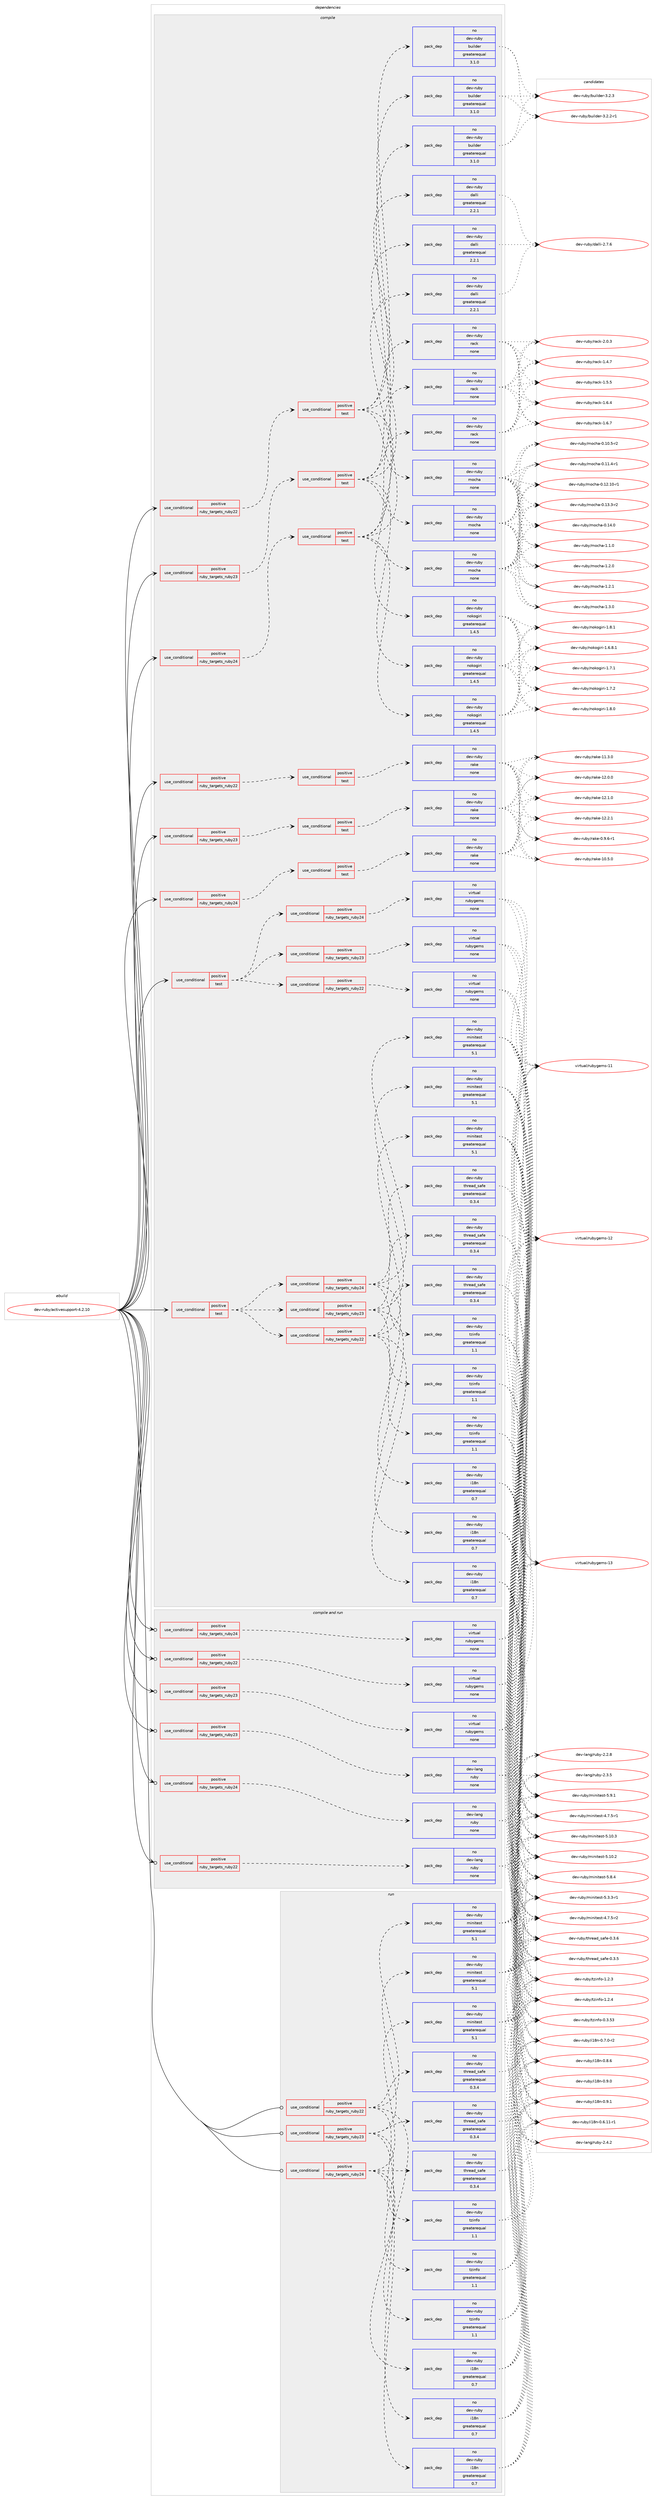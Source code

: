 digraph prolog {

# *************
# Graph options
# *************

newrank=true;
concentrate=true;
compound=true;
graph [rankdir=LR,fontname=Helvetica,fontsize=10,ranksep=1.5];#, ranksep=2.5, nodesep=0.2];
edge  [arrowhead=vee];
node  [fontname=Helvetica,fontsize=10];

# **********
# The ebuild
# **********

subgraph cluster_leftcol {
color=gray;
rank=same;
label=<<i>ebuild</i>>;
id [label="dev-ruby/activesupport-4.2.10", color=red, width=4, href="../dev-ruby/activesupport-4.2.10.svg"];
}

# ****************
# The dependencies
# ****************

subgraph cluster_midcol {
color=gray;
label=<<i>dependencies</i>>;
subgraph cluster_compile {
fillcolor="#eeeeee";
style=filled;
label=<<i>compile</i>>;
subgraph cond50571 {
dependency225905 [label=<<TABLE BORDER="0" CELLBORDER="1" CELLSPACING="0" CELLPADDING="4"><TR><TD ROWSPAN="3" CELLPADDING="10">use_conditional</TD></TR><TR><TD>positive</TD></TR><TR><TD>ruby_targets_ruby22</TD></TR></TABLE>>, shape=none, color=red];
subgraph cond50572 {
dependency225906 [label=<<TABLE BORDER="0" CELLBORDER="1" CELLSPACING="0" CELLPADDING="4"><TR><TD ROWSPAN="3" CELLPADDING="10">use_conditional</TD></TR><TR><TD>positive</TD></TR><TR><TD>test</TD></TR></TABLE>>, shape=none, color=red];
subgraph pack171276 {
dependency225907 [label=<<TABLE BORDER="0" CELLBORDER="1" CELLSPACING="0" CELLPADDING="4" WIDTH="220"><TR><TD ROWSPAN="6" CELLPADDING="30">pack_dep</TD></TR><TR><TD WIDTH="110">no</TD></TR><TR><TD>dev-ruby</TD></TR><TR><TD>dalli</TD></TR><TR><TD>greaterequal</TD></TR><TR><TD>2.2.1</TD></TR></TABLE>>, shape=none, color=blue];
}
dependency225906:e -> dependency225907:w [weight=20,style="dashed",arrowhead="vee"];
subgraph pack171277 {
dependency225908 [label=<<TABLE BORDER="0" CELLBORDER="1" CELLSPACING="0" CELLPADDING="4" WIDTH="220"><TR><TD ROWSPAN="6" CELLPADDING="30">pack_dep</TD></TR><TR><TD WIDTH="110">no</TD></TR><TR><TD>dev-ruby</TD></TR><TR><TD>nokogiri</TD></TR><TR><TD>greaterequal</TD></TR><TR><TD>1.4.5</TD></TR></TABLE>>, shape=none, color=blue];
}
dependency225906:e -> dependency225908:w [weight=20,style="dashed",arrowhead="vee"];
subgraph pack171278 {
dependency225909 [label=<<TABLE BORDER="0" CELLBORDER="1" CELLSPACING="0" CELLPADDING="4" WIDTH="220"><TR><TD ROWSPAN="6" CELLPADDING="30">pack_dep</TD></TR><TR><TD WIDTH="110">no</TD></TR><TR><TD>dev-ruby</TD></TR><TR><TD>builder</TD></TR><TR><TD>greaterequal</TD></TR><TR><TD>3.1.0</TD></TR></TABLE>>, shape=none, color=blue];
}
dependency225906:e -> dependency225909:w [weight=20,style="dashed",arrowhead="vee"];
subgraph pack171279 {
dependency225910 [label=<<TABLE BORDER="0" CELLBORDER="1" CELLSPACING="0" CELLPADDING="4" WIDTH="220"><TR><TD ROWSPAN="6" CELLPADDING="30">pack_dep</TD></TR><TR><TD WIDTH="110">no</TD></TR><TR><TD>dev-ruby</TD></TR><TR><TD>rack</TD></TR><TR><TD>none</TD></TR><TR><TD></TD></TR></TABLE>>, shape=none, color=blue];
}
dependency225906:e -> dependency225910:w [weight=20,style="dashed",arrowhead="vee"];
subgraph pack171280 {
dependency225911 [label=<<TABLE BORDER="0" CELLBORDER="1" CELLSPACING="0" CELLPADDING="4" WIDTH="220"><TR><TD ROWSPAN="6" CELLPADDING="30">pack_dep</TD></TR><TR><TD WIDTH="110">no</TD></TR><TR><TD>dev-ruby</TD></TR><TR><TD>mocha</TD></TR><TR><TD>none</TD></TR><TR><TD></TD></TR></TABLE>>, shape=none, color=blue];
}
dependency225906:e -> dependency225911:w [weight=20,style="dashed",arrowhead="vee"];
}
dependency225905:e -> dependency225906:w [weight=20,style="dashed",arrowhead="vee"];
}
id:e -> dependency225905:w [weight=20,style="solid",arrowhead="vee"];
subgraph cond50573 {
dependency225912 [label=<<TABLE BORDER="0" CELLBORDER="1" CELLSPACING="0" CELLPADDING="4"><TR><TD ROWSPAN="3" CELLPADDING="10">use_conditional</TD></TR><TR><TD>positive</TD></TR><TR><TD>ruby_targets_ruby22</TD></TR></TABLE>>, shape=none, color=red];
subgraph cond50574 {
dependency225913 [label=<<TABLE BORDER="0" CELLBORDER="1" CELLSPACING="0" CELLPADDING="4"><TR><TD ROWSPAN="3" CELLPADDING="10">use_conditional</TD></TR><TR><TD>positive</TD></TR><TR><TD>test</TD></TR></TABLE>>, shape=none, color=red];
subgraph pack171281 {
dependency225914 [label=<<TABLE BORDER="0" CELLBORDER="1" CELLSPACING="0" CELLPADDING="4" WIDTH="220"><TR><TD ROWSPAN="6" CELLPADDING="30">pack_dep</TD></TR><TR><TD WIDTH="110">no</TD></TR><TR><TD>dev-ruby</TD></TR><TR><TD>rake</TD></TR><TR><TD>none</TD></TR><TR><TD></TD></TR></TABLE>>, shape=none, color=blue];
}
dependency225913:e -> dependency225914:w [weight=20,style="dashed",arrowhead="vee"];
}
dependency225912:e -> dependency225913:w [weight=20,style="dashed",arrowhead="vee"];
}
id:e -> dependency225912:w [weight=20,style="solid",arrowhead="vee"];
subgraph cond50575 {
dependency225915 [label=<<TABLE BORDER="0" CELLBORDER="1" CELLSPACING="0" CELLPADDING="4"><TR><TD ROWSPAN="3" CELLPADDING="10">use_conditional</TD></TR><TR><TD>positive</TD></TR><TR><TD>ruby_targets_ruby23</TD></TR></TABLE>>, shape=none, color=red];
subgraph cond50576 {
dependency225916 [label=<<TABLE BORDER="0" CELLBORDER="1" CELLSPACING="0" CELLPADDING="4"><TR><TD ROWSPAN="3" CELLPADDING="10">use_conditional</TD></TR><TR><TD>positive</TD></TR><TR><TD>test</TD></TR></TABLE>>, shape=none, color=red];
subgraph pack171282 {
dependency225917 [label=<<TABLE BORDER="0" CELLBORDER="1" CELLSPACING="0" CELLPADDING="4" WIDTH="220"><TR><TD ROWSPAN="6" CELLPADDING="30">pack_dep</TD></TR><TR><TD WIDTH="110">no</TD></TR><TR><TD>dev-ruby</TD></TR><TR><TD>dalli</TD></TR><TR><TD>greaterequal</TD></TR><TR><TD>2.2.1</TD></TR></TABLE>>, shape=none, color=blue];
}
dependency225916:e -> dependency225917:w [weight=20,style="dashed",arrowhead="vee"];
subgraph pack171283 {
dependency225918 [label=<<TABLE BORDER="0" CELLBORDER="1" CELLSPACING="0" CELLPADDING="4" WIDTH="220"><TR><TD ROWSPAN="6" CELLPADDING="30">pack_dep</TD></TR><TR><TD WIDTH="110">no</TD></TR><TR><TD>dev-ruby</TD></TR><TR><TD>nokogiri</TD></TR><TR><TD>greaterequal</TD></TR><TR><TD>1.4.5</TD></TR></TABLE>>, shape=none, color=blue];
}
dependency225916:e -> dependency225918:w [weight=20,style="dashed",arrowhead="vee"];
subgraph pack171284 {
dependency225919 [label=<<TABLE BORDER="0" CELLBORDER="1" CELLSPACING="0" CELLPADDING="4" WIDTH="220"><TR><TD ROWSPAN="6" CELLPADDING="30">pack_dep</TD></TR><TR><TD WIDTH="110">no</TD></TR><TR><TD>dev-ruby</TD></TR><TR><TD>builder</TD></TR><TR><TD>greaterequal</TD></TR><TR><TD>3.1.0</TD></TR></TABLE>>, shape=none, color=blue];
}
dependency225916:e -> dependency225919:w [weight=20,style="dashed",arrowhead="vee"];
subgraph pack171285 {
dependency225920 [label=<<TABLE BORDER="0" CELLBORDER="1" CELLSPACING="0" CELLPADDING="4" WIDTH="220"><TR><TD ROWSPAN="6" CELLPADDING="30">pack_dep</TD></TR><TR><TD WIDTH="110">no</TD></TR><TR><TD>dev-ruby</TD></TR><TR><TD>rack</TD></TR><TR><TD>none</TD></TR><TR><TD></TD></TR></TABLE>>, shape=none, color=blue];
}
dependency225916:e -> dependency225920:w [weight=20,style="dashed",arrowhead="vee"];
subgraph pack171286 {
dependency225921 [label=<<TABLE BORDER="0" CELLBORDER="1" CELLSPACING="0" CELLPADDING="4" WIDTH="220"><TR><TD ROWSPAN="6" CELLPADDING="30">pack_dep</TD></TR><TR><TD WIDTH="110">no</TD></TR><TR><TD>dev-ruby</TD></TR><TR><TD>mocha</TD></TR><TR><TD>none</TD></TR><TR><TD></TD></TR></TABLE>>, shape=none, color=blue];
}
dependency225916:e -> dependency225921:w [weight=20,style="dashed",arrowhead="vee"];
}
dependency225915:e -> dependency225916:w [weight=20,style="dashed",arrowhead="vee"];
}
id:e -> dependency225915:w [weight=20,style="solid",arrowhead="vee"];
subgraph cond50577 {
dependency225922 [label=<<TABLE BORDER="0" CELLBORDER="1" CELLSPACING="0" CELLPADDING="4"><TR><TD ROWSPAN="3" CELLPADDING="10">use_conditional</TD></TR><TR><TD>positive</TD></TR><TR><TD>ruby_targets_ruby23</TD></TR></TABLE>>, shape=none, color=red];
subgraph cond50578 {
dependency225923 [label=<<TABLE BORDER="0" CELLBORDER="1" CELLSPACING="0" CELLPADDING="4"><TR><TD ROWSPAN="3" CELLPADDING="10">use_conditional</TD></TR><TR><TD>positive</TD></TR><TR><TD>test</TD></TR></TABLE>>, shape=none, color=red];
subgraph pack171287 {
dependency225924 [label=<<TABLE BORDER="0" CELLBORDER="1" CELLSPACING="0" CELLPADDING="4" WIDTH="220"><TR><TD ROWSPAN="6" CELLPADDING="30">pack_dep</TD></TR><TR><TD WIDTH="110">no</TD></TR><TR><TD>dev-ruby</TD></TR><TR><TD>rake</TD></TR><TR><TD>none</TD></TR><TR><TD></TD></TR></TABLE>>, shape=none, color=blue];
}
dependency225923:e -> dependency225924:w [weight=20,style="dashed",arrowhead="vee"];
}
dependency225922:e -> dependency225923:w [weight=20,style="dashed",arrowhead="vee"];
}
id:e -> dependency225922:w [weight=20,style="solid",arrowhead="vee"];
subgraph cond50579 {
dependency225925 [label=<<TABLE BORDER="0" CELLBORDER="1" CELLSPACING="0" CELLPADDING="4"><TR><TD ROWSPAN="3" CELLPADDING="10">use_conditional</TD></TR><TR><TD>positive</TD></TR><TR><TD>ruby_targets_ruby24</TD></TR></TABLE>>, shape=none, color=red];
subgraph cond50580 {
dependency225926 [label=<<TABLE BORDER="0" CELLBORDER="1" CELLSPACING="0" CELLPADDING="4"><TR><TD ROWSPAN="3" CELLPADDING="10">use_conditional</TD></TR><TR><TD>positive</TD></TR><TR><TD>test</TD></TR></TABLE>>, shape=none, color=red];
subgraph pack171288 {
dependency225927 [label=<<TABLE BORDER="0" CELLBORDER="1" CELLSPACING="0" CELLPADDING="4" WIDTH="220"><TR><TD ROWSPAN="6" CELLPADDING="30">pack_dep</TD></TR><TR><TD WIDTH="110">no</TD></TR><TR><TD>dev-ruby</TD></TR><TR><TD>dalli</TD></TR><TR><TD>greaterequal</TD></TR><TR><TD>2.2.1</TD></TR></TABLE>>, shape=none, color=blue];
}
dependency225926:e -> dependency225927:w [weight=20,style="dashed",arrowhead="vee"];
subgraph pack171289 {
dependency225928 [label=<<TABLE BORDER="0" CELLBORDER="1" CELLSPACING="0" CELLPADDING="4" WIDTH="220"><TR><TD ROWSPAN="6" CELLPADDING="30">pack_dep</TD></TR><TR><TD WIDTH="110">no</TD></TR><TR><TD>dev-ruby</TD></TR><TR><TD>nokogiri</TD></TR><TR><TD>greaterequal</TD></TR><TR><TD>1.4.5</TD></TR></TABLE>>, shape=none, color=blue];
}
dependency225926:e -> dependency225928:w [weight=20,style="dashed",arrowhead="vee"];
subgraph pack171290 {
dependency225929 [label=<<TABLE BORDER="0" CELLBORDER="1" CELLSPACING="0" CELLPADDING="4" WIDTH="220"><TR><TD ROWSPAN="6" CELLPADDING="30">pack_dep</TD></TR><TR><TD WIDTH="110">no</TD></TR><TR><TD>dev-ruby</TD></TR><TR><TD>builder</TD></TR><TR><TD>greaterequal</TD></TR><TR><TD>3.1.0</TD></TR></TABLE>>, shape=none, color=blue];
}
dependency225926:e -> dependency225929:w [weight=20,style="dashed",arrowhead="vee"];
subgraph pack171291 {
dependency225930 [label=<<TABLE BORDER="0" CELLBORDER="1" CELLSPACING="0" CELLPADDING="4" WIDTH="220"><TR><TD ROWSPAN="6" CELLPADDING="30">pack_dep</TD></TR><TR><TD WIDTH="110">no</TD></TR><TR><TD>dev-ruby</TD></TR><TR><TD>rack</TD></TR><TR><TD>none</TD></TR><TR><TD></TD></TR></TABLE>>, shape=none, color=blue];
}
dependency225926:e -> dependency225930:w [weight=20,style="dashed",arrowhead="vee"];
subgraph pack171292 {
dependency225931 [label=<<TABLE BORDER="0" CELLBORDER="1" CELLSPACING="0" CELLPADDING="4" WIDTH="220"><TR><TD ROWSPAN="6" CELLPADDING="30">pack_dep</TD></TR><TR><TD WIDTH="110">no</TD></TR><TR><TD>dev-ruby</TD></TR><TR><TD>mocha</TD></TR><TR><TD>none</TD></TR><TR><TD></TD></TR></TABLE>>, shape=none, color=blue];
}
dependency225926:e -> dependency225931:w [weight=20,style="dashed",arrowhead="vee"];
}
dependency225925:e -> dependency225926:w [weight=20,style="dashed",arrowhead="vee"];
}
id:e -> dependency225925:w [weight=20,style="solid",arrowhead="vee"];
subgraph cond50581 {
dependency225932 [label=<<TABLE BORDER="0" CELLBORDER="1" CELLSPACING="0" CELLPADDING="4"><TR><TD ROWSPAN="3" CELLPADDING="10">use_conditional</TD></TR><TR><TD>positive</TD></TR><TR><TD>ruby_targets_ruby24</TD></TR></TABLE>>, shape=none, color=red];
subgraph cond50582 {
dependency225933 [label=<<TABLE BORDER="0" CELLBORDER="1" CELLSPACING="0" CELLPADDING="4"><TR><TD ROWSPAN="3" CELLPADDING="10">use_conditional</TD></TR><TR><TD>positive</TD></TR><TR><TD>test</TD></TR></TABLE>>, shape=none, color=red];
subgraph pack171293 {
dependency225934 [label=<<TABLE BORDER="0" CELLBORDER="1" CELLSPACING="0" CELLPADDING="4" WIDTH="220"><TR><TD ROWSPAN="6" CELLPADDING="30">pack_dep</TD></TR><TR><TD WIDTH="110">no</TD></TR><TR><TD>dev-ruby</TD></TR><TR><TD>rake</TD></TR><TR><TD>none</TD></TR><TR><TD></TD></TR></TABLE>>, shape=none, color=blue];
}
dependency225933:e -> dependency225934:w [weight=20,style="dashed",arrowhead="vee"];
}
dependency225932:e -> dependency225933:w [weight=20,style="dashed",arrowhead="vee"];
}
id:e -> dependency225932:w [weight=20,style="solid",arrowhead="vee"];
subgraph cond50583 {
dependency225935 [label=<<TABLE BORDER="0" CELLBORDER="1" CELLSPACING="0" CELLPADDING="4"><TR><TD ROWSPAN="3" CELLPADDING="10">use_conditional</TD></TR><TR><TD>positive</TD></TR><TR><TD>test</TD></TR></TABLE>>, shape=none, color=red];
subgraph cond50584 {
dependency225936 [label=<<TABLE BORDER="0" CELLBORDER="1" CELLSPACING="0" CELLPADDING="4"><TR><TD ROWSPAN="3" CELLPADDING="10">use_conditional</TD></TR><TR><TD>positive</TD></TR><TR><TD>ruby_targets_ruby22</TD></TR></TABLE>>, shape=none, color=red];
subgraph pack171294 {
dependency225937 [label=<<TABLE BORDER="0" CELLBORDER="1" CELLSPACING="0" CELLPADDING="4" WIDTH="220"><TR><TD ROWSPAN="6" CELLPADDING="30">pack_dep</TD></TR><TR><TD WIDTH="110">no</TD></TR><TR><TD>dev-ruby</TD></TR><TR><TD>i18n</TD></TR><TR><TD>greaterequal</TD></TR><TR><TD>0.7</TD></TR></TABLE>>, shape=none, color=blue];
}
dependency225936:e -> dependency225937:w [weight=20,style="dashed",arrowhead="vee"];
subgraph pack171295 {
dependency225938 [label=<<TABLE BORDER="0" CELLBORDER="1" CELLSPACING="0" CELLPADDING="4" WIDTH="220"><TR><TD ROWSPAN="6" CELLPADDING="30">pack_dep</TD></TR><TR><TD WIDTH="110">no</TD></TR><TR><TD>dev-ruby</TD></TR><TR><TD>tzinfo</TD></TR><TR><TD>greaterequal</TD></TR><TR><TD>1.1</TD></TR></TABLE>>, shape=none, color=blue];
}
dependency225936:e -> dependency225938:w [weight=20,style="dashed",arrowhead="vee"];
subgraph pack171296 {
dependency225939 [label=<<TABLE BORDER="0" CELLBORDER="1" CELLSPACING="0" CELLPADDING="4" WIDTH="220"><TR><TD ROWSPAN="6" CELLPADDING="30">pack_dep</TD></TR><TR><TD WIDTH="110">no</TD></TR><TR><TD>dev-ruby</TD></TR><TR><TD>minitest</TD></TR><TR><TD>greaterequal</TD></TR><TR><TD>5.1</TD></TR></TABLE>>, shape=none, color=blue];
}
dependency225936:e -> dependency225939:w [weight=20,style="dashed",arrowhead="vee"];
subgraph pack171297 {
dependency225940 [label=<<TABLE BORDER="0" CELLBORDER="1" CELLSPACING="0" CELLPADDING="4" WIDTH="220"><TR><TD ROWSPAN="6" CELLPADDING="30">pack_dep</TD></TR><TR><TD WIDTH="110">no</TD></TR><TR><TD>dev-ruby</TD></TR><TR><TD>thread_safe</TD></TR><TR><TD>greaterequal</TD></TR><TR><TD>0.3.4</TD></TR></TABLE>>, shape=none, color=blue];
}
dependency225936:e -> dependency225940:w [weight=20,style="dashed",arrowhead="vee"];
}
dependency225935:e -> dependency225936:w [weight=20,style="dashed",arrowhead="vee"];
subgraph cond50585 {
dependency225941 [label=<<TABLE BORDER="0" CELLBORDER="1" CELLSPACING="0" CELLPADDING="4"><TR><TD ROWSPAN="3" CELLPADDING="10">use_conditional</TD></TR><TR><TD>positive</TD></TR><TR><TD>ruby_targets_ruby23</TD></TR></TABLE>>, shape=none, color=red];
subgraph pack171298 {
dependency225942 [label=<<TABLE BORDER="0" CELLBORDER="1" CELLSPACING="0" CELLPADDING="4" WIDTH="220"><TR><TD ROWSPAN="6" CELLPADDING="30">pack_dep</TD></TR><TR><TD WIDTH="110">no</TD></TR><TR><TD>dev-ruby</TD></TR><TR><TD>i18n</TD></TR><TR><TD>greaterequal</TD></TR><TR><TD>0.7</TD></TR></TABLE>>, shape=none, color=blue];
}
dependency225941:e -> dependency225942:w [weight=20,style="dashed",arrowhead="vee"];
subgraph pack171299 {
dependency225943 [label=<<TABLE BORDER="0" CELLBORDER="1" CELLSPACING="0" CELLPADDING="4" WIDTH="220"><TR><TD ROWSPAN="6" CELLPADDING="30">pack_dep</TD></TR><TR><TD WIDTH="110">no</TD></TR><TR><TD>dev-ruby</TD></TR><TR><TD>tzinfo</TD></TR><TR><TD>greaterequal</TD></TR><TR><TD>1.1</TD></TR></TABLE>>, shape=none, color=blue];
}
dependency225941:e -> dependency225943:w [weight=20,style="dashed",arrowhead="vee"];
subgraph pack171300 {
dependency225944 [label=<<TABLE BORDER="0" CELLBORDER="1" CELLSPACING="0" CELLPADDING="4" WIDTH="220"><TR><TD ROWSPAN="6" CELLPADDING="30">pack_dep</TD></TR><TR><TD WIDTH="110">no</TD></TR><TR><TD>dev-ruby</TD></TR><TR><TD>minitest</TD></TR><TR><TD>greaterequal</TD></TR><TR><TD>5.1</TD></TR></TABLE>>, shape=none, color=blue];
}
dependency225941:e -> dependency225944:w [weight=20,style="dashed",arrowhead="vee"];
subgraph pack171301 {
dependency225945 [label=<<TABLE BORDER="0" CELLBORDER="1" CELLSPACING="0" CELLPADDING="4" WIDTH="220"><TR><TD ROWSPAN="6" CELLPADDING="30">pack_dep</TD></TR><TR><TD WIDTH="110">no</TD></TR><TR><TD>dev-ruby</TD></TR><TR><TD>thread_safe</TD></TR><TR><TD>greaterequal</TD></TR><TR><TD>0.3.4</TD></TR></TABLE>>, shape=none, color=blue];
}
dependency225941:e -> dependency225945:w [weight=20,style="dashed",arrowhead="vee"];
}
dependency225935:e -> dependency225941:w [weight=20,style="dashed",arrowhead="vee"];
subgraph cond50586 {
dependency225946 [label=<<TABLE BORDER="0" CELLBORDER="1" CELLSPACING="0" CELLPADDING="4"><TR><TD ROWSPAN="3" CELLPADDING="10">use_conditional</TD></TR><TR><TD>positive</TD></TR><TR><TD>ruby_targets_ruby24</TD></TR></TABLE>>, shape=none, color=red];
subgraph pack171302 {
dependency225947 [label=<<TABLE BORDER="0" CELLBORDER="1" CELLSPACING="0" CELLPADDING="4" WIDTH="220"><TR><TD ROWSPAN="6" CELLPADDING="30">pack_dep</TD></TR><TR><TD WIDTH="110">no</TD></TR><TR><TD>dev-ruby</TD></TR><TR><TD>i18n</TD></TR><TR><TD>greaterequal</TD></TR><TR><TD>0.7</TD></TR></TABLE>>, shape=none, color=blue];
}
dependency225946:e -> dependency225947:w [weight=20,style="dashed",arrowhead="vee"];
subgraph pack171303 {
dependency225948 [label=<<TABLE BORDER="0" CELLBORDER="1" CELLSPACING="0" CELLPADDING="4" WIDTH="220"><TR><TD ROWSPAN="6" CELLPADDING="30">pack_dep</TD></TR><TR><TD WIDTH="110">no</TD></TR><TR><TD>dev-ruby</TD></TR><TR><TD>tzinfo</TD></TR><TR><TD>greaterequal</TD></TR><TR><TD>1.1</TD></TR></TABLE>>, shape=none, color=blue];
}
dependency225946:e -> dependency225948:w [weight=20,style="dashed",arrowhead="vee"];
subgraph pack171304 {
dependency225949 [label=<<TABLE BORDER="0" CELLBORDER="1" CELLSPACING="0" CELLPADDING="4" WIDTH="220"><TR><TD ROWSPAN="6" CELLPADDING="30">pack_dep</TD></TR><TR><TD WIDTH="110">no</TD></TR><TR><TD>dev-ruby</TD></TR><TR><TD>minitest</TD></TR><TR><TD>greaterequal</TD></TR><TR><TD>5.1</TD></TR></TABLE>>, shape=none, color=blue];
}
dependency225946:e -> dependency225949:w [weight=20,style="dashed",arrowhead="vee"];
subgraph pack171305 {
dependency225950 [label=<<TABLE BORDER="0" CELLBORDER="1" CELLSPACING="0" CELLPADDING="4" WIDTH="220"><TR><TD ROWSPAN="6" CELLPADDING="30">pack_dep</TD></TR><TR><TD WIDTH="110">no</TD></TR><TR><TD>dev-ruby</TD></TR><TR><TD>thread_safe</TD></TR><TR><TD>greaterequal</TD></TR><TR><TD>0.3.4</TD></TR></TABLE>>, shape=none, color=blue];
}
dependency225946:e -> dependency225950:w [weight=20,style="dashed",arrowhead="vee"];
}
dependency225935:e -> dependency225946:w [weight=20,style="dashed",arrowhead="vee"];
}
id:e -> dependency225935:w [weight=20,style="solid",arrowhead="vee"];
subgraph cond50587 {
dependency225951 [label=<<TABLE BORDER="0" CELLBORDER="1" CELLSPACING="0" CELLPADDING="4"><TR><TD ROWSPAN="3" CELLPADDING="10">use_conditional</TD></TR><TR><TD>positive</TD></TR><TR><TD>test</TD></TR></TABLE>>, shape=none, color=red];
subgraph cond50588 {
dependency225952 [label=<<TABLE BORDER="0" CELLBORDER="1" CELLSPACING="0" CELLPADDING="4"><TR><TD ROWSPAN="3" CELLPADDING="10">use_conditional</TD></TR><TR><TD>positive</TD></TR><TR><TD>ruby_targets_ruby22</TD></TR></TABLE>>, shape=none, color=red];
subgraph pack171306 {
dependency225953 [label=<<TABLE BORDER="0" CELLBORDER="1" CELLSPACING="0" CELLPADDING="4" WIDTH="220"><TR><TD ROWSPAN="6" CELLPADDING="30">pack_dep</TD></TR><TR><TD WIDTH="110">no</TD></TR><TR><TD>virtual</TD></TR><TR><TD>rubygems</TD></TR><TR><TD>none</TD></TR><TR><TD></TD></TR></TABLE>>, shape=none, color=blue];
}
dependency225952:e -> dependency225953:w [weight=20,style="dashed",arrowhead="vee"];
}
dependency225951:e -> dependency225952:w [weight=20,style="dashed",arrowhead="vee"];
subgraph cond50589 {
dependency225954 [label=<<TABLE BORDER="0" CELLBORDER="1" CELLSPACING="0" CELLPADDING="4"><TR><TD ROWSPAN="3" CELLPADDING="10">use_conditional</TD></TR><TR><TD>positive</TD></TR><TR><TD>ruby_targets_ruby23</TD></TR></TABLE>>, shape=none, color=red];
subgraph pack171307 {
dependency225955 [label=<<TABLE BORDER="0" CELLBORDER="1" CELLSPACING="0" CELLPADDING="4" WIDTH="220"><TR><TD ROWSPAN="6" CELLPADDING="30">pack_dep</TD></TR><TR><TD WIDTH="110">no</TD></TR><TR><TD>virtual</TD></TR><TR><TD>rubygems</TD></TR><TR><TD>none</TD></TR><TR><TD></TD></TR></TABLE>>, shape=none, color=blue];
}
dependency225954:e -> dependency225955:w [weight=20,style="dashed",arrowhead="vee"];
}
dependency225951:e -> dependency225954:w [weight=20,style="dashed",arrowhead="vee"];
subgraph cond50590 {
dependency225956 [label=<<TABLE BORDER="0" CELLBORDER="1" CELLSPACING="0" CELLPADDING="4"><TR><TD ROWSPAN="3" CELLPADDING="10">use_conditional</TD></TR><TR><TD>positive</TD></TR><TR><TD>ruby_targets_ruby24</TD></TR></TABLE>>, shape=none, color=red];
subgraph pack171308 {
dependency225957 [label=<<TABLE BORDER="0" CELLBORDER="1" CELLSPACING="0" CELLPADDING="4" WIDTH="220"><TR><TD ROWSPAN="6" CELLPADDING="30">pack_dep</TD></TR><TR><TD WIDTH="110">no</TD></TR><TR><TD>virtual</TD></TR><TR><TD>rubygems</TD></TR><TR><TD>none</TD></TR><TR><TD></TD></TR></TABLE>>, shape=none, color=blue];
}
dependency225956:e -> dependency225957:w [weight=20,style="dashed",arrowhead="vee"];
}
dependency225951:e -> dependency225956:w [weight=20,style="dashed",arrowhead="vee"];
}
id:e -> dependency225951:w [weight=20,style="solid",arrowhead="vee"];
}
subgraph cluster_compileandrun {
fillcolor="#eeeeee";
style=filled;
label=<<i>compile and run</i>>;
subgraph cond50591 {
dependency225958 [label=<<TABLE BORDER="0" CELLBORDER="1" CELLSPACING="0" CELLPADDING="4"><TR><TD ROWSPAN="3" CELLPADDING="10">use_conditional</TD></TR><TR><TD>positive</TD></TR><TR><TD>ruby_targets_ruby22</TD></TR></TABLE>>, shape=none, color=red];
subgraph pack171309 {
dependency225959 [label=<<TABLE BORDER="0" CELLBORDER="1" CELLSPACING="0" CELLPADDING="4" WIDTH="220"><TR><TD ROWSPAN="6" CELLPADDING="30">pack_dep</TD></TR><TR><TD WIDTH="110">no</TD></TR><TR><TD>dev-lang</TD></TR><TR><TD>ruby</TD></TR><TR><TD>none</TD></TR><TR><TD></TD></TR></TABLE>>, shape=none, color=blue];
}
dependency225958:e -> dependency225959:w [weight=20,style="dashed",arrowhead="vee"];
}
id:e -> dependency225958:w [weight=20,style="solid",arrowhead="odotvee"];
subgraph cond50592 {
dependency225960 [label=<<TABLE BORDER="0" CELLBORDER="1" CELLSPACING="0" CELLPADDING="4"><TR><TD ROWSPAN="3" CELLPADDING="10">use_conditional</TD></TR><TR><TD>positive</TD></TR><TR><TD>ruby_targets_ruby22</TD></TR></TABLE>>, shape=none, color=red];
subgraph pack171310 {
dependency225961 [label=<<TABLE BORDER="0" CELLBORDER="1" CELLSPACING="0" CELLPADDING="4" WIDTH="220"><TR><TD ROWSPAN="6" CELLPADDING="30">pack_dep</TD></TR><TR><TD WIDTH="110">no</TD></TR><TR><TD>virtual</TD></TR><TR><TD>rubygems</TD></TR><TR><TD>none</TD></TR><TR><TD></TD></TR></TABLE>>, shape=none, color=blue];
}
dependency225960:e -> dependency225961:w [weight=20,style="dashed",arrowhead="vee"];
}
id:e -> dependency225960:w [weight=20,style="solid",arrowhead="odotvee"];
subgraph cond50593 {
dependency225962 [label=<<TABLE BORDER="0" CELLBORDER="1" CELLSPACING="0" CELLPADDING="4"><TR><TD ROWSPAN="3" CELLPADDING="10">use_conditional</TD></TR><TR><TD>positive</TD></TR><TR><TD>ruby_targets_ruby23</TD></TR></TABLE>>, shape=none, color=red];
subgraph pack171311 {
dependency225963 [label=<<TABLE BORDER="0" CELLBORDER="1" CELLSPACING="0" CELLPADDING="4" WIDTH="220"><TR><TD ROWSPAN="6" CELLPADDING="30">pack_dep</TD></TR><TR><TD WIDTH="110">no</TD></TR><TR><TD>dev-lang</TD></TR><TR><TD>ruby</TD></TR><TR><TD>none</TD></TR><TR><TD></TD></TR></TABLE>>, shape=none, color=blue];
}
dependency225962:e -> dependency225963:w [weight=20,style="dashed",arrowhead="vee"];
}
id:e -> dependency225962:w [weight=20,style="solid",arrowhead="odotvee"];
subgraph cond50594 {
dependency225964 [label=<<TABLE BORDER="0" CELLBORDER="1" CELLSPACING="0" CELLPADDING="4"><TR><TD ROWSPAN="3" CELLPADDING="10">use_conditional</TD></TR><TR><TD>positive</TD></TR><TR><TD>ruby_targets_ruby23</TD></TR></TABLE>>, shape=none, color=red];
subgraph pack171312 {
dependency225965 [label=<<TABLE BORDER="0" CELLBORDER="1" CELLSPACING="0" CELLPADDING="4" WIDTH="220"><TR><TD ROWSPAN="6" CELLPADDING="30">pack_dep</TD></TR><TR><TD WIDTH="110">no</TD></TR><TR><TD>virtual</TD></TR><TR><TD>rubygems</TD></TR><TR><TD>none</TD></TR><TR><TD></TD></TR></TABLE>>, shape=none, color=blue];
}
dependency225964:e -> dependency225965:w [weight=20,style="dashed",arrowhead="vee"];
}
id:e -> dependency225964:w [weight=20,style="solid",arrowhead="odotvee"];
subgraph cond50595 {
dependency225966 [label=<<TABLE BORDER="0" CELLBORDER="1" CELLSPACING="0" CELLPADDING="4"><TR><TD ROWSPAN="3" CELLPADDING="10">use_conditional</TD></TR><TR><TD>positive</TD></TR><TR><TD>ruby_targets_ruby24</TD></TR></TABLE>>, shape=none, color=red];
subgraph pack171313 {
dependency225967 [label=<<TABLE BORDER="0" CELLBORDER="1" CELLSPACING="0" CELLPADDING="4" WIDTH="220"><TR><TD ROWSPAN="6" CELLPADDING="30">pack_dep</TD></TR><TR><TD WIDTH="110">no</TD></TR><TR><TD>dev-lang</TD></TR><TR><TD>ruby</TD></TR><TR><TD>none</TD></TR><TR><TD></TD></TR></TABLE>>, shape=none, color=blue];
}
dependency225966:e -> dependency225967:w [weight=20,style="dashed",arrowhead="vee"];
}
id:e -> dependency225966:w [weight=20,style="solid",arrowhead="odotvee"];
subgraph cond50596 {
dependency225968 [label=<<TABLE BORDER="0" CELLBORDER="1" CELLSPACING="0" CELLPADDING="4"><TR><TD ROWSPAN="3" CELLPADDING="10">use_conditional</TD></TR><TR><TD>positive</TD></TR><TR><TD>ruby_targets_ruby24</TD></TR></TABLE>>, shape=none, color=red];
subgraph pack171314 {
dependency225969 [label=<<TABLE BORDER="0" CELLBORDER="1" CELLSPACING="0" CELLPADDING="4" WIDTH="220"><TR><TD ROWSPAN="6" CELLPADDING="30">pack_dep</TD></TR><TR><TD WIDTH="110">no</TD></TR><TR><TD>virtual</TD></TR><TR><TD>rubygems</TD></TR><TR><TD>none</TD></TR><TR><TD></TD></TR></TABLE>>, shape=none, color=blue];
}
dependency225968:e -> dependency225969:w [weight=20,style="dashed",arrowhead="vee"];
}
id:e -> dependency225968:w [weight=20,style="solid",arrowhead="odotvee"];
}
subgraph cluster_run {
fillcolor="#eeeeee";
style=filled;
label=<<i>run</i>>;
subgraph cond50597 {
dependency225970 [label=<<TABLE BORDER="0" CELLBORDER="1" CELLSPACING="0" CELLPADDING="4"><TR><TD ROWSPAN="3" CELLPADDING="10">use_conditional</TD></TR><TR><TD>positive</TD></TR><TR><TD>ruby_targets_ruby22</TD></TR></TABLE>>, shape=none, color=red];
subgraph pack171315 {
dependency225971 [label=<<TABLE BORDER="0" CELLBORDER="1" CELLSPACING="0" CELLPADDING="4" WIDTH="220"><TR><TD ROWSPAN="6" CELLPADDING="30">pack_dep</TD></TR><TR><TD WIDTH="110">no</TD></TR><TR><TD>dev-ruby</TD></TR><TR><TD>i18n</TD></TR><TR><TD>greaterequal</TD></TR><TR><TD>0.7</TD></TR></TABLE>>, shape=none, color=blue];
}
dependency225970:e -> dependency225971:w [weight=20,style="dashed",arrowhead="vee"];
subgraph pack171316 {
dependency225972 [label=<<TABLE BORDER="0" CELLBORDER="1" CELLSPACING="0" CELLPADDING="4" WIDTH="220"><TR><TD ROWSPAN="6" CELLPADDING="30">pack_dep</TD></TR><TR><TD WIDTH="110">no</TD></TR><TR><TD>dev-ruby</TD></TR><TR><TD>tzinfo</TD></TR><TR><TD>greaterequal</TD></TR><TR><TD>1.1</TD></TR></TABLE>>, shape=none, color=blue];
}
dependency225970:e -> dependency225972:w [weight=20,style="dashed",arrowhead="vee"];
subgraph pack171317 {
dependency225973 [label=<<TABLE BORDER="0" CELLBORDER="1" CELLSPACING="0" CELLPADDING="4" WIDTH="220"><TR><TD ROWSPAN="6" CELLPADDING="30">pack_dep</TD></TR><TR><TD WIDTH="110">no</TD></TR><TR><TD>dev-ruby</TD></TR><TR><TD>minitest</TD></TR><TR><TD>greaterequal</TD></TR><TR><TD>5.1</TD></TR></TABLE>>, shape=none, color=blue];
}
dependency225970:e -> dependency225973:w [weight=20,style="dashed",arrowhead="vee"];
subgraph pack171318 {
dependency225974 [label=<<TABLE BORDER="0" CELLBORDER="1" CELLSPACING="0" CELLPADDING="4" WIDTH="220"><TR><TD ROWSPAN="6" CELLPADDING="30">pack_dep</TD></TR><TR><TD WIDTH="110">no</TD></TR><TR><TD>dev-ruby</TD></TR><TR><TD>thread_safe</TD></TR><TR><TD>greaterequal</TD></TR><TR><TD>0.3.4</TD></TR></TABLE>>, shape=none, color=blue];
}
dependency225970:e -> dependency225974:w [weight=20,style="dashed",arrowhead="vee"];
}
id:e -> dependency225970:w [weight=20,style="solid",arrowhead="odot"];
subgraph cond50598 {
dependency225975 [label=<<TABLE BORDER="0" CELLBORDER="1" CELLSPACING="0" CELLPADDING="4"><TR><TD ROWSPAN="3" CELLPADDING="10">use_conditional</TD></TR><TR><TD>positive</TD></TR><TR><TD>ruby_targets_ruby23</TD></TR></TABLE>>, shape=none, color=red];
subgraph pack171319 {
dependency225976 [label=<<TABLE BORDER="0" CELLBORDER="1" CELLSPACING="0" CELLPADDING="4" WIDTH="220"><TR><TD ROWSPAN="6" CELLPADDING="30">pack_dep</TD></TR><TR><TD WIDTH="110">no</TD></TR><TR><TD>dev-ruby</TD></TR><TR><TD>i18n</TD></TR><TR><TD>greaterequal</TD></TR><TR><TD>0.7</TD></TR></TABLE>>, shape=none, color=blue];
}
dependency225975:e -> dependency225976:w [weight=20,style="dashed",arrowhead="vee"];
subgraph pack171320 {
dependency225977 [label=<<TABLE BORDER="0" CELLBORDER="1" CELLSPACING="0" CELLPADDING="4" WIDTH="220"><TR><TD ROWSPAN="6" CELLPADDING="30">pack_dep</TD></TR><TR><TD WIDTH="110">no</TD></TR><TR><TD>dev-ruby</TD></TR><TR><TD>tzinfo</TD></TR><TR><TD>greaterequal</TD></TR><TR><TD>1.1</TD></TR></TABLE>>, shape=none, color=blue];
}
dependency225975:e -> dependency225977:w [weight=20,style="dashed",arrowhead="vee"];
subgraph pack171321 {
dependency225978 [label=<<TABLE BORDER="0" CELLBORDER="1" CELLSPACING="0" CELLPADDING="4" WIDTH="220"><TR><TD ROWSPAN="6" CELLPADDING="30">pack_dep</TD></TR><TR><TD WIDTH="110">no</TD></TR><TR><TD>dev-ruby</TD></TR><TR><TD>minitest</TD></TR><TR><TD>greaterequal</TD></TR><TR><TD>5.1</TD></TR></TABLE>>, shape=none, color=blue];
}
dependency225975:e -> dependency225978:w [weight=20,style="dashed",arrowhead="vee"];
subgraph pack171322 {
dependency225979 [label=<<TABLE BORDER="0" CELLBORDER="1" CELLSPACING="0" CELLPADDING="4" WIDTH="220"><TR><TD ROWSPAN="6" CELLPADDING="30">pack_dep</TD></TR><TR><TD WIDTH="110">no</TD></TR><TR><TD>dev-ruby</TD></TR><TR><TD>thread_safe</TD></TR><TR><TD>greaterequal</TD></TR><TR><TD>0.3.4</TD></TR></TABLE>>, shape=none, color=blue];
}
dependency225975:e -> dependency225979:w [weight=20,style="dashed",arrowhead="vee"];
}
id:e -> dependency225975:w [weight=20,style="solid",arrowhead="odot"];
subgraph cond50599 {
dependency225980 [label=<<TABLE BORDER="0" CELLBORDER="1" CELLSPACING="0" CELLPADDING="4"><TR><TD ROWSPAN="3" CELLPADDING="10">use_conditional</TD></TR><TR><TD>positive</TD></TR><TR><TD>ruby_targets_ruby24</TD></TR></TABLE>>, shape=none, color=red];
subgraph pack171323 {
dependency225981 [label=<<TABLE BORDER="0" CELLBORDER="1" CELLSPACING="0" CELLPADDING="4" WIDTH="220"><TR><TD ROWSPAN="6" CELLPADDING="30">pack_dep</TD></TR><TR><TD WIDTH="110">no</TD></TR><TR><TD>dev-ruby</TD></TR><TR><TD>i18n</TD></TR><TR><TD>greaterequal</TD></TR><TR><TD>0.7</TD></TR></TABLE>>, shape=none, color=blue];
}
dependency225980:e -> dependency225981:w [weight=20,style="dashed",arrowhead="vee"];
subgraph pack171324 {
dependency225982 [label=<<TABLE BORDER="0" CELLBORDER="1" CELLSPACING="0" CELLPADDING="4" WIDTH="220"><TR><TD ROWSPAN="6" CELLPADDING="30">pack_dep</TD></TR><TR><TD WIDTH="110">no</TD></TR><TR><TD>dev-ruby</TD></TR><TR><TD>tzinfo</TD></TR><TR><TD>greaterequal</TD></TR><TR><TD>1.1</TD></TR></TABLE>>, shape=none, color=blue];
}
dependency225980:e -> dependency225982:w [weight=20,style="dashed",arrowhead="vee"];
subgraph pack171325 {
dependency225983 [label=<<TABLE BORDER="0" CELLBORDER="1" CELLSPACING="0" CELLPADDING="4" WIDTH="220"><TR><TD ROWSPAN="6" CELLPADDING="30">pack_dep</TD></TR><TR><TD WIDTH="110">no</TD></TR><TR><TD>dev-ruby</TD></TR><TR><TD>minitest</TD></TR><TR><TD>greaterequal</TD></TR><TR><TD>5.1</TD></TR></TABLE>>, shape=none, color=blue];
}
dependency225980:e -> dependency225983:w [weight=20,style="dashed",arrowhead="vee"];
subgraph pack171326 {
dependency225984 [label=<<TABLE BORDER="0" CELLBORDER="1" CELLSPACING="0" CELLPADDING="4" WIDTH="220"><TR><TD ROWSPAN="6" CELLPADDING="30">pack_dep</TD></TR><TR><TD WIDTH="110">no</TD></TR><TR><TD>dev-ruby</TD></TR><TR><TD>thread_safe</TD></TR><TR><TD>greaterequal</TD></TR><TR><TD>0.3.4</TD></TR></TABLE>>, shape=none, color=blue];
}
dependency225980:e -> dependency225984:w [weight=20,style="dashed",arrowhead="vee"];
}
id:e -> dependency225980:w [weight=20,style="solid",arrowhead="odot"];
}
}

# **************
# The candidates
# **************

subgraph cluster_choices {
rank=same;
color=gray;
label=<<i>candidates</i>>;

subgraph choice171276 {
color=black;
nodesep=1;
choice10010111845114117981214710097108108105455046554654 [label="dev-ruby/dalli-2.7.6", color=red, width=4,href="../dev-ruby/dalli-2.7.6.svg"];
dependency225907:e -> choice10010111845114117981214710097108108105455046554654:w [style=dotted,weight="100"];
}
subgraph choice171277 {
color=black;
nodesep=1;
choice1001011184511411798121471101111071111031051141054549465446564649 [label="dev-ruby/nokogiri-1.6.8.1", color=red, width=4,href="../dev-ruby/nokogiri-1.6.8.1.svg"];
choice100101118451141179812147110111107111103105114105454946554649 [label="dev-ruby/nokogiri-1.7.1", color=red, width=4,href="../dev-ruby/nokogiri-1.7.1.svg"];
choice100101118451141179812147110111107111103105114105454946554650 [label="dev-ruby/nokogiri-1.7.2", color=red, width=4,href="../dev-ruby/nokogiri-1.7.2.svg"];
choice100101118451141179812147110111107111103105114105454946564648 [label="dev-ruby/nokogiri-1.8.0", color=red, width=4,href="../dev-ruby/nokogiri-1.8.0.svg"];
choice100101118451141179812147110111107111103105114105454946564649 [label="dev-ruby/nokogiri-1.8.1", color=red, width=4,href="../dev-ruby/nokogiri-1.8.1.svg"];
dependency225908:e -> choice1001011184511411798121471101111071111031051141054549465446564649:w [style=dotted,weight="100"];
dependency225908:e -> choice100101118451141179812147110111107111103105114105454946554649:w [style=dotted,weight="100"];
dependency225908:e -> choice100101118451141179812147110111107111103105114105454946554650:w [style=dotted,weight="100"];
dependency225908:e -> choice100101118451141179812147110111107111103105114105454946564648:w [style=dotted,weight="100"];
dependency225908:e -> choice100101118451141179812147110111107111103105114105454946564649:w [style=dotted,weight="100"];
}
subgraph choice171278 {
color=black;
nodesep=1;
choice100101118451141179812147981171051081001011144551465046504511449 [label="dev-ruby/builder-3.2.2-r1", color=red, width=4,href="../dev-ruby/builder-3.2.2-r1.svg"];
choice10010111845114117981214798117105108100101114455146504651 [label="dev-ruby/builder-3.2.3", color=red, width=4,href="../dev-ruby/builder-3.2.3.svg"];
dependency225909:e -> choice100101118451141179812147981171051081001011144551465046504511449:w [style=dotted,weight="100"];
dependency225909:e -> choice10010111845114117981214798117105108100101114455146504651:w [style=dotted,weight="100"];
}
subgraph choice171279 {
color=black;
nodesep=1;
choice1001011184511411798121471149799107454946524655 [label="dev-ruby/rack-1.4.7", color=red, width=4,href="../dev-ruby/rack-1.4.7.svg"];
choice1001011184511411798121471149799107454946534653 [label="dev-ruby/rack-1.5.5", color=red, width=4,href="../dev-ruby/rack-1.5.5.svg"];
choice1001011184511411798121471149799107454946544652 [label="dev-ruby/rack-1.6.4", color=red, width=4,href="../dev-ruby/rack-1.6.4.svg"];
choice1001011184511411798121471149799107454946544655 [label="dev-ruby/rack-1.6.7", color=red, width=4,href="../dev-ruby/rack-1.6.7.svg"];
choice1001011184511411798121471149799107455046484651 [label="dev-ruby/rack-2.0.3", color=red, width=4,href="../dev-ruby/rack-2.0.3.svg"];
dependency225910:e -> choice1001011184511411798121471149799107454946524655:w [style=dotted,weight="100"];
dependency225910:e -> choice1001011184511411798121471149799107454946534653:w [style=dotted,weight="100"];
dependency225910:e -> choice1001011184511411798121471149799107454946544652:w [style=dotted,weight="100"];
dependency225910:e -> choice1001011184511411798121471149799107454946544655:w [style=dotted,weight="100"];
dependency225910:e -> choice1001011184511411798121471149799107455046484651:w [style=dotted,weight="100"];
}
subgraph choice171280 {
color=black;
nodesep=1;
choice1001011184511411798121471091119910497454846494846534511450 [label="dev-ruby/mocha-0.10.5-r2", color=red, width=4,href="../dev-ruby/mocha-0.10.5-r2.svg"];
choice1001011184511411798121471091119910497454846494946524511449 [label="dev-ruby/mocha-0.11.4-r1", color=red, width=4,href="../dev-ruby/mocha-0.11.4-r1.svg"];
choice100101118451141179812147109111991049745484649504649484511449 [label="dev-ruby/mocha-0.12.10-r1", color=red, width=4,href="../dev-ruby/mocha-0.12.10-r1.svg"];
choice1001011184511411798121471091119910497454846495146514511450 [label="dev-ruby/mocha-0.13.3-r2", color=red, width=4,href="../dev-ruby/mocha-0.13.3-r2.svg"];
choice100101118451141179812147109111991049745484649524648 [label="dev-ruby/mocha-0.14.0", color=red, width=4,href="../dev-ruby/mocha-0.14.0.svg"];
choice1001011184511411798121471091119910497454946494648 [label="dev-ruby/mocha-1.1.0", color=red, width=4,href="../dev-ruby/mocha-1.1.0.svg"];
choice1001011184511411798121471091119910497454946504648 [label="dev-ruby/mocha-1.2.0", color=red, width=4,href="../dev-ruby/mocha-1.2.0.svg"];
choice1001011184511411798121471091119910497454946504649 [label="dev-ruby/mocha-1.2.1", color=red, width=4,href="../dev-ruby/mocha-1.2.1.svg"];
choice1001011184511411798121471091119910497454946514648 [label="dev-ruby/mocha-1.3.0", color=red, width=4,href="../dev-ruby/mocha-1.3.0.svg"];
dependency225911:e -> choice1001011184511411798121471091119910497454846494846534511450:w [style=dotted,weight="100"];
dependency225911:e -> choice1001011184511411798121471091119910497454846494946524511449:w [style=dotted,weight="100"];
dependency225911:e -> choice100101118451141179812147109111991049745484649504649484511449:w [style=dotted,weight="100"];
dependency225911:e -> choice1001011184511411798121471091119910497454846495146514511450:w [style=dotted,weight="100"];
dependency225911:e -> choice100101118451141179812147109111991049745484649524648:w [style=dotted,weight="100"];
dependency225911:e -> choice1001011184511411798121471091119910497454946494648:w [style=dotted,weight="100"];
dependency225911:e -> choice1001011184511411798121471091119910497454946504648:w [style=dotted,weight="100"];
dependency225911:e -> choice1001011184511411798121471091119910497454946504649:w [style=dotted,weight="100"];
dependency225911:e -> choice1001011184511411798121471091119910497454946514648:w [style=dotted,weight="100"];
}
subgraph choice171281 {
color=black;
nodesep=1;
choice100101118451141179812147114971071014548465746544511449 [label="dev-ruby/rake-0.9.6-r1", color=red, width=4,href="../dev-ruby/rake-0.9.6-r1.svg"];
choice1001011184511411798121471149710710145494846534648 [label="dev-ruby/rake-10.5.0", color=red, width=4,href="../dev-ruby/rake-10.5.0.svg"];
choice1001011184511411798121471149710710145494946514648 [label="dev-ruby/rake-11.3.0", color=red, width=4,href="../dev-ruby/rake-11.3.0.svg"];
choice1001011184511411798121471149710710145495046484648 [label="dev-ruby/rake-12.0.0", color=red, width=4,href="../dev-ruby/rake-12.0.0.svg"];
choice1001011184511411798121471149710710145495046494648 [label="dev-ruby/rake-12.1.0", color=red, width=4,href="../dev-ruby/rake-12.1.0.svg"];
choice1001011184511411798121471149710710145495046504649 [label="dev-ruby/rake-12.2.1", color=red, width=4,href="../dev-ruby/rake-12.2.1.svg"];
dependency225914:e -> choice100101118451141179812147114971071014548465746544511449:w [style=dotted,weight="100"];
dependency225914:e -> choice1001011184511411798121471149710710145494846534648:w [style=dotted,weight="100"];
dependency225914:e -> choice1001011184511411798121471149710710145494946514648:w [style=dotted,weight="100"];
dependency225914:e -> choice1001011184511411798121471149710710145495046484648:w [style=dotted,weight="100"];
dependency225914:e -> choice1001011184511411798121471149710710145495046494648:w [style=dotted,weight="100"];
dependency225914:e -> choice1001011184511411798121471149710710145495046504649:w [style=dotted,weight="100"];
}
subgraph choice171282 {
color=black;
nodesep=1;
choice10010111845114117981214710097108108105455046554654 [label="dev-ruby/dalli-2.7.6", color=red, width=4,href="../dev-ruby/dalli-2.7.6.svg"];
dependency225917:e -> choice10010111845114117981214710097108108105455046554654:w [style=dotted,weight="100"];
}
subgraph choice171283 {
color=black;
nodesep=1;
choice1001011184511411798121471101111071111031051141054549465446564649 [label="dev-ruby/nokogiri-1.6.8.1", color=red, width=4,href="../dev-ruby/nokogiri-1.6.8.1.svg"];
choice100101118451141179812147110111107111103105114105454946554649 [label="dev-ruby/nokogiri-1.7.1", color=red, width=4,href="../dev-ruby/nokogiri-1.7.1.svg"];
choice100101118451141179812147110111107111103105114105454946554650 [label="dev-ruby/nokogiri-1.7.2", color=red, width=4,href="../dev-ruby/nokogiri-1.7.2.svg"];
choice100101118451141179812147110111107111103105114105454946564648 [label="dev-ruby/nokogiri-1.8.0", color=red, width=4,href="../dev-ruby/nokogiri-1.8.0.svg"];
choice100101118451141179812147110111107111103105114105454946564649 [label="dev-ruby/nokogiri-1.8.1", color=red, width=4,href="../dev-ruby/nokogiri-1.8.1.svg"];
dependency225918:e -> choice1001011184511411798121471101111071111031051141054549465446564649:w [style=dotted,weight="100"];
dependency225918:e -> choice100101118451141179812147110111107111103105114105454946554649:w [style=dotted,weight="100"];
dependency225918:e -> choice100101118451141179812147110111107111103105114105454946554650:w [style=dotted,weight="100"];
dependency225918:e -> choice100101118451141179812147110111107111103105114105454946564648:w [style=dotted,weight="100"];
dependency225918:e -> choice100101118451141179812147110111107111103105114105454946564649:w [style=dotted,weight="100"];
}
subgraph choice171284 {
color=black;
nodesep=1;
choice100101118451141179812147981171051081001011144551465046504511449 [label="dev-ruby/builder-3.2.2-r1", color=red, width=4,href="../dev-ruby/builder-3.2.2-r1.svg"];
choice10010111845114117981214798117105108100101114455146504651 [label="dev-ruby/builder-3.2.3", color=red, width=4,href="../dev-ruby/builder-3.2.3.svg"];
dependency225919:e -> choice100101118451141179812147981171051081001011144551465046504511449:w [style=dotted,weight="100"];
dependency225919:e -> choice10010111845114117981214798117105108100101114455146504651:w [style=dotted,weight="100"];
}
subgraph choice171285 {
color=black;
nodesep=1;
choice1001011184511411798121471149799107454946524655 [label="dev-ruby/rack-1.4.7", color=red, width=4,href="../dev-ruby/rack-1.4.7.svg"];
choice1001011184511411798121471149799107454946534653 [label="dev-ruby/rack-1.5.5", color=red, width=4,href="../dev-ruby/rack-1.5.5.svg"];
choice1001011184511411798121471149799107454946544652 [label="dev-ruby/rack-1.6.4", color=red, width=4,href="../dev-ruby/rack-1.6.4.svg"];
choice1001011184511411798121471149799107454946544655 [label="dev-ruby/rack-1.6.7", color=red, width=4,href="../dev-ruby/rack-1.6.7.svg"];
choice1001011184511411798121471149799107455046484651 [label="dev-ruby/rack-2.0.3", color=red, width=4,href="../dev-ruby/rack-2.0.3.svg"];
dependency225920:e -> choice1001011184511411798121471149799107454946524655:w [style=dotted,weight="100"];
dependency225920:e -> choice1001011184511411798121471149799107454946534653:w [style=dotted,weight="100"];
dependency225920:e -> choice1001011184511411798121471149799107454946544652:w [style=dotted,weight="100"];
dependency225920:e -> choice1001011184511411798121471149799107454946544655:w [style=dotted,weight="100"];
dependency225920:e -> choice1001011184511411798121471149799107455046484651:w [style=dotted,weight="100"];
}
subgraph choice171286 {
color=black;
nodesep=1;
choice1001011184511411798121471091119910497454846494846534511450 [label="dev-ruby/mocha-0.10.5-r2", color=red, width=4,href="../dev-ruby/mocha-0.10.5-r2.svg"];
choice1001011184511411798121471091119910497454846494946524511449 [label="dev-ruby/mocha-0.11.4-r1", color=red, width=4,href="../dev-ruby/mocha-0.11.4-r1.svg"];
choice100101118451141179812147109111991049745484649504649484511449 [label="dev-ruby/mocha-0.12.10-r1", color=red, width=4,href="../dev-ruby/mocha-0.12.10-r1.svg"];
choice1001011184511411798121471091119910497454846495146514511450 [label="dev-ruby/mocha-0.13.3-r2", color=red, width=4,href="../dev-ruby/mocha-0.13.3-r2.svg"];
choice100101118451141179812147109111991049745484649524648 [label="dev-ruby/mocha-0.14.0", color=red, width=4,href="../dev-ruby/mocha-0.14.0.svg"];
choice1001011184511411798121471091119910497454946494648 [label="dev-ruby/mocha-1.1.0", color=red, width=4,href="../dev-ruby/mocha-1.1.0.svg"];
choice1001011184511411798121471091119910497454946504648 [label="dev-ruby/mocha-1.2.0", color=red, width=4,href="../dev-ruby/mocha-1.2.0.svg"];
choice1001011184511411798121471091119910497454946504649 [label="dev-ruby/mocha-1.2.1", color=red, width=4,href="../dev-ruby/mocha-1.2.1.svg"];
choice1001011184511411798121471091119910497454946514648 [label="dev-ruby/mocha-1.3.0", color=red, width=4,href="../dev-ruby/mocha-1.3.0.svg"];
dependency225921:e -> choice1001011184511411798121471091119910497454846494846534511450:w [style=dotted,weight="100"];
dependency225921:e -> choice1001011184511411798121471091119910497454846494946524511449:w [style=dotted,weight="100"];
dependency225921:e -> choice100101118451141179812147109111991049745484649504649484511449:w [style=dotted,weight="100"];
dependency225921:e -> choice1001011184511411798121471091119910497454846495146514511450:w [style=dotted,weight="100"];
dependency225921:e -> choice100101118451141179812147109111991049745484649524648:w [style=dotted,weight="100"];
dependency225921:e -> choice1001011184511411798121471091119910497454946494648:w [style=dotted,weight="100"];
dependency225921:e -> choice1001011184511411798121471091119910497454946504648:w [style=dotted,weight="100"];
dependency225921:e -> choice1001011184511411798121471091119910497454946504649:w [style=dotted,weight="100"];
dependency225921:e -> choice1001011184511411798121471091119910497454946514648:w [style=dotted,weight="100"];
}
subgraph choice171287 {
color=black;
nodesep=1;
choice100101118451141179812147114971071014548465746544511449 [label="dev-ruby/rake-0.9.6-r1", color=red, width=4,href="../dev-ruby/rake-0.9.6-r1.svg"];
choice1001011184511411798121471149710710145494846534648 [label="dev-ruby/rake-10.5.0", color=red, width=4,href="../dev-ruby/rake-10.5.0.svg"];
choice1001011184511411798121471149710710145494946514648 [label="dev-ruby/rake-11.3.0", color=red, width=4,href="../dev-ruby/rake-11.3.0.svg"];
choice1001011184511411798121471149710710145495046484648 [label="dev-ruby/rake-12.0.0", color=red, width=4,href="../dev-ruby/rake-12.0.0.svg"];
choice1001011184511411798121471149710710145495046494648 [label="dev-ruby/rake-12.1.0", color=red, width=4,href="../dev-ruby/rake-12.1.0.svg"];
choice1001011184511411798121471149710710145495046504649 [label="dev-ruby/rake-12.2.1", color=red, width=4,href="../dev-ruby/rake-12.2.1.svg"];
dependency225924:e -> choice100101118451141179812147114971071014548465746544511449:w [style=dotted,weight="100"];
dependency225924:e -> choice1001011184511411798121471149710710145494846534648:w [style=dotted,weight="100"];
dependency225924:e -> choice1001011184511411798121471149710710145494946514648:w [style=dotted,weight="100"];
dependency225924:e -> choice1001011184511411798121471149710710145495046484648:w [style=dotted,weight="100"];
dependency225924:e -> choice1001011184511411798121471149710710145495046494648:w [style=dotted,weight="100"];
dependency225924:e -> choice1001011184511411798121471149710710145495046504649:w [style=dotted,weight="100"];
}
subgraph choice171288 {
color=black;
nodesep=1;
choice10010111845114117981214710097108108105455046554654 [label="dev-ruby/dalli-2.7.6", color=red, width=4,href="../dev-ruby/dalli-2.7.6.svg"];
dependency225927:e -> choice10010111845114117981214710097108108105455046554654:w [style=dotted,weight="100"];
}
subgraph choice171289 {
color=black;
nodesep=1;
choice1001011184511411798121471101111071111031051141054549465446564649 [label="dev-ruby/nokogiri-1.6.8.1", color=red, width=4,href="../dev-ruby/nokogiri-1.6.8.1.svg"];
choice100101118451141179812147110111107111103105114105454946554649 [label="dev-ruby/nokogiri-1.7.1", color=red, width=4,href="../dev-ruby/nokogiri-1.7.1.svg"];
choice100101118451141179812147110111107111103105114105454946554650 [label="dev-ruby/nokogiri-1.7.2", color=red, width=4,href="../dev-ruby/nokogiri-1.7.2.svg"];
choice100101118451141179812147110111107111103105114105454946564648 [label="dev-ruby/nokogiri-1.8.0", color=red, width=4,href="../dev-ruby/nokogiri-1.8.0.svg"];
choice100101118451141179812147110111107111103105114105454946564649 [label="dev-ruby/nokogiri-1.8.1", color=red, width=4,href="../dev-ruby/nokogiri-1.8.1.svg"];
dependency225928:e -> choice1001011184511411798121471101111071111031051141054549465446564649:w [style=dotted,weight="100"];
dependency225928:e -> choice100101118451141179812147110111107111103105114105454946554649:w [style=dotted,weight="100"];
dependency225928:e -> choice100101118451141179812147110111107111103105114105454946554650:w [style=dotted,weight="100"];
dependency225928:e -> choice100101118451141179812147110111107111103105114105454946564648:w [style=dotted,weight="100"];
dependency225928:e -> choice100101118451141179812147110111107111103105114105454946564649:w [style=dotted,weight="100"];
}
subgraph choice171290 {
color=black;
nodesep=1;
choice100101118451141179812147981171051081001011144551465046504511449 [label="dev-ruby/builder-3.2.2-r1", color=red, width=4,href="../dev-ruby/builder-3.2.2-r1.svg"];
choice10010111845114117981214798117105108100101114455146504651 [label="dev-ruby/builder-3.2.3", color=red, width=4,href="../dev-ruby/builder-3.2.3.svg"];
dependency225929:e -> choice100101118451141179812147981171051081001011144551465046504511449:w [style=dotted,weight="100"];
dependency225929:e -> choice10010111845114117981214798117105108100101114455146504651:w [style=dotted,weight="100"];
}
subgraph choice171291 {
color=black;
nodesep=1;
choice1001011184511411798121471149799107454946524655 [label="dev-ruby/rack-1.4.7", color=red, width=4,href="../dev-ruby/rack-1.4.7.svg"];
choice1001011184511411798121471149799107454946534653 [label="dev-ruby/rack-1.5.5", color=red, width=4,href="../dev-ruby/rack-1.5.5.svg"];
choice1001011184511411798121471149799107454946544652 [label="dev-ruby/rack-1.6.4", color=red, width=4,href="../dev-ruby/rack-1.6.4.svg"];
choice1001011184511411798121471149799107454946544655 [label="dev-ruby/rack-1.6.7", color=red, width=4,href="../dev-ruby/rack-1.6.7.svg"];
choice1001011184511411798121471149799107455046484651 [label="dev-ruby/rack-2.0.3", color=red, width=4,href="../dev-ruby/rack-2.0.3.svg"];
dependency225930:e -> choice1001011184511411798121471149799107454946524655:w [style=dotted,weight="100"];
dependency225930:e -> choice1001011184511411798121471149799107454946534653:w [style=dotted,weight="100"];
dependency225930:e -> choice1001011184511411798121471149799107454946544652:w [style=dotted,weight="100"];
dependency225930:e -> choice1001011184511411798121471149799107454946544655:w [style=dotted,weight="100"];
dependency225930:e -> choice1001011184511411798121471149799107455046484651:w [style=dotted,weight="100"];
}
subgraph choice171292 {
color=black;
nodesep=1;
choice1001011184511411798121471091119910497454846494846534511450 [label="dev-ruby/mocha-0.10.5-r2", color=red, width=4,href="../dev-ruby/mocha-0.10.5-r2.svg"];
choice1001011184511411798121471091119910497454846494946524511449 [label="dev-ruby/mocha-0.11.4-r1", color=red, width=4,href="../dev-ruby/mocha-0.11.4-r1.svg"];
choice100101118451141179812147109111991049745484649504649484511449 [label="dev-ruby/mocha-0.12.10-r1", color=red, width=4,href="../dev-ruby/mocha-0.12.10-r1.svg"];
choice1001011184511411798121471091119910497454846495146514511450 [label="dev-ruby/mocha-0.13.3-r2", color=red, width=4,href="../dev-ruby/mocha-0.13.3-r2.svg"];
choice100101118451141179812147109111991049745484649524648 [label="dev-ruby/mocha-0.14.0", color=red, width=4,href="../dev-ruby/mocha-0.14.0.svg"];
choice1001011184511411798121471091119910497454946494648 [label="dev-ruby/mocha-1.1.0", color=red, width=4,href="../dev-ruby/mocha-1.1.0.svg"];
choice1001011184511411798121471091119910497454946504648 [label="dev-ruby/mocha-1.2.0", color=red, width=4,href="../dev-ruby/mocha-1.2.0.svg"];
choice1001011184511411798121471091119910497454946504649 [label="dev-ruby/mocha-1.2.1", color=red, width=4,href="../dev-ruby/mocha-1.2.1.svg"];
choice1001011184511411798121471091119910497454946514648 [label="dev-ruby/mocha-1.3.0", color=red, width=4,href="../dev-ruby/mocha-1.3.0.svg"];
dependency225931:e -> choice1001011184511411798121471091119910497454846494846534511450:w [style=dotted,weight="100"];
dependency225931:e -> choice1001011184511411798121471091119910497454846494946524511449:w [style=dotted,weight="100"];
dependency225931:e -> choice100101118451141179812147109111991049745484649504649484511449:w [style=dotted,weight="100"];
dependency225931:e -> choice1001011184511411798121471091119910497454846495146514511450:w [style=dotted,weight="100"];
dependency225931:e -> choice100101118451141179812147109111991049745484649524648:w [style=dotted,weight="100"];
dependency225931:e -> choice1001011184511411798121471091119910497454946494648:w [style=dotted,weight="100"];
dependency225931:e -> choice1001011184511411798121471091119910497454946504648:w [style=dotted,weight="100"];
dependency225931:e -> choice1001011184511411798121471091119910497454946504649:w [style=dotted,weight="100"];
dependency225931:e -> choice1001011184511411798121471091119910497454946514648:w [style=dotted,weight="100"];
}
subgraph choice171293 {
color=black;
nodesep=1;
choice100101118451141179812147114971071014548465746544511449 [label="dev-ruby/rake-0.9.6-r1", color=red, width=4,href="../dev-ruby/rake-0.9.6-r1.svg"];
choice1001011184511411798121471149710710145494846534648 [label="dev-ruby/rake-10.5.0", color=red, width=4,href="../dev-ruby/rake-10.5.0.svg"];
choice1001011184511411798121471149710710145494946514648 [label="dev-ruby/rake-11.3.0", color=red, width=4,href="../dev-ruby/rake-11.3.0.svg"];
choice1001011184511411798121471149710710145495046484648 [label="dev-ruby/rake-12.0.0", color=red, width=4,href="../dev-ruby/rake-12.0.0.svg"];
choice1001011184511411798121471149710710145495046494648 [label="dev-ruby/rake-12.1.0", color=red, width=4,href="../dev-ruby/rake-12.1.0.svg"];
choice1001011184511411798121471149710710145495046504649 [label="dev-ruby/rake-12.2.1", color=red, width=4,href="../dev-ruby/rake-12.2.1.svg"];
dependency225934:e -> choice100101118451141179812147114971071014548465746544511449:w [style=dotted,weight="100"];
dependency225934:e -> choice1001011184511411798121471149710710145494846534648:w [style=dotted,weight="100"];
dependency225934:e -> choice1001011184511411798121471149710710145494946514648:w [style=dotted,weight="100"];
dependency225934:e -> choice1001011184511411798121471149710710145495046484648:w [style=dotted,weight="100"];
dependency225934:e -> choice1001011184511411798121471149710710145495046494648:w [style=dotted,weight="100"];
dependency225934:e -> choice1001011184511411798121471149710710145495046504649:w [style=dotted,weight="100"];
}
subgraph choice171294 {
color=black;
nodesep=1;
choice1001011184511411798121471054956110454846544649494511449 [label="dev-ruby/i18n-0.6.11-r1", color=red, width=4,href="../dev-ruby/i18n-0.6.11-r1.svg"];
choice10010111845114117981214710549561104548465546484511450 [label="dev-ruby/i18n-0.7.0-r2", color=red, width=4,href="../dev-ruby/i18n-0.7.0-r2.svg"];
choice1001011184511411798121471054956110454846564654 [label="dev-ruby/i18n-0.8.6", color=red, width=4,href="../dev-ruby/i18n-0.8.6.svg"];
choice1001011184511411798121471054956110454846574648 [label="dev-ruby/i18n-0.9.0", color=red, width=4,href="../dev-ruby/i18n-0.9.0.svg"];
choice1001011184511411798121471054956110454846574649 [label="dev-ruby/i18n-0.9.1", color=red, width=4,href="../dev-ruby/i18n-0.9.1.svg"];
dependency225937:e -> choice1001011184511411798121471054956110454846544649494511449:w [style=dotted,weight="100"];
dependency225937:e -> choice10010111845114117981214710549561104548465546484511450:w [style=dotted,weight="100"];
dependency225937:e -> choice1001011184511411798121471054956110454846564654:w [style=dotted,weight="100"];
dependency225937:e -> choice1001011184511411798121471054956110454846574648:w [style=dotted,weight="100"];
dependency225937:e -> choice1001011184511411798121471054956110454846574649:w [style=dotted,weight="100"];
}
subgraph choice171295 {
color=black;
nodesep=1;
choice10010111845114117981214711612210511010211145484651465351 [label="dev-ruby/tzinfo-0.3.53", color=red, width=4,href="../dev-ruby/tzinfo-0.3.53.svg"];
choice100101118451141179812147116122105110102111454946504651 [label="dev-ruby/tzinfo-1.2.3", color=red, width=4,href="../dev-ruby/tzinfo-1.2.3.svg"];
choice100101118451141179812147116122105110102111454946504652 [label="dev-ruby/tzinfo-1.2.4", color=red, width=4,href="../dev-ruby/tzinfo-1.2.4.svg"];
dependency225938:e -> choice10010111845114117981214711612210511010211145484651465351:w [style=dotted,weight="100"];
dependency225938:e -> choice100101118451141179812147116122105110102111454946504651:w [style=dotted,weight="100"];
dependency225938:e -> choice100101118451141179812147116122105110102111454946504652:w [style=dotted,weight="100"];
}
subgraph choice171296 {
color=black;
nodesep=1;
choice1001011184511411798121471091051101051161011151164552465546534511449 [label="dev-ruby/minitest-4.7.5-r1", color=red, width=4,href="../dev-ruby/minitest-4.7.5-r1.svg"];
choice1001011184511411798121471091051101051161011151164552465546534511450 [label="dev-ruby/minitest-4.7.5-r2", color=red, width=4,href="../dev-ruby/minitest-4.7.5-r2.svg"];
choice10010111845114117981214710910511010511610111511645534649484650 [label="dev-ruby/minitest-5.10.2", color=red, width=4,href="../dev-ruby/minitest-5.10.2.svg"];
choice10010111845114117981214710910511010511610111511645534649484651 [label="dev-ruby/minitest-5.10.3", color=red, width=4,href="../dev-ruby/minitest-5.10.3.svg"];
choice1001011184511411798121471091051101051161011151164553465146514511449 [label="dev-ruby/minitest-5.3.3-r1", color=red, width=4,href="../dev-ruby/minitest-5.3.3-r1.svg"];
choice100101118451141179812147109105110105116101115116455346564652 [label="dev-ruby/minitest-5.8.4", color=red, width=4,href="../dev-ruby/minitest-5.8.4.svg"];
choice100101118451141179812147109105110105116101115116455346574649 [label="dev-ruby/minitest-5.9.1", color=red, width=4,href="../dev-ruby/minitest-5.9.1.svg"];
dependency225939:e -> choice1001011184511411798121471091051101051161011151164552465546534511449:w [style=dotted,weight="100"];
dependency225939:e -> choice1001011184511411798121471091051101051161011151164552465546534511450:w [style=dotted,weight="100"];
dependency225939:e -> choice10010111845114117981214710910511010511610111511645534649484650:w [style=dotted,weight="100"];
dependency225939:e -> choice10010111845114117981214710910511010511610111511645534649484651:w [style=dotted,weight="100"];
dependency225939:e -> choice1001011184511411798121471091051101051161011151164553465146514511449:w [style=dotted,weight="100"];
dependency225939:e -> choice100101118451141179812147109105110105116101115116455346564652:w [style=dotted,weight="100"];
dependency225939:e -> choice100101118451141179812147109105110105116101115116455346574649:w [style=dotted,weight="100"];
}
subgraph choice171297 {
color=black;
nodesep=1;
choice100101118451141179812147116104114101971009511597102101454846514653 [label="dev-ruby/thread_safe-0.3.5", color=red, width=4,href="../dev-ruby/thread_safe-0.3.5.svg"];
choice100101118451141179812147116104114101971009511597102101454846514654 [label="dev-ruby/thread_safe-0.3.6", color=red, width=4,href="../dev-ruby/thread_safe-0.3.6.svg"];
dependency225940:e -> choice100101118451141179812147116104114101971009511597102101454846514653:w [style=dotted,weight="100"];
dependency225940:e -> choice100101118451141179812147116104114101971009511597102101454846514654:w [style=dotted,weight="100"];
}
subgraph choice171298 {
color=black;
nodesep=1;
choice1001011184511411798121471054956110454846544649494511449 [label="dev-ruby/i18n-0.6.11-r1", color=red, width=4,href="../dev-ruby/i18n-0.6.11-r1.svg"];
choice10010111845114117981214710549561104548465546484511450 [label="dev-ruby/i18n-0.7.0-r2", color=red, width=4,href="../dev-ruby/i18n-0.7.0-r2.svg"];
choice1001011184511411798121471054956110454846564654 [label="dev-ruby/i18n-0.8.6", color=red, width=4,href="../dev-ruby/i18n-0.8.6.svg"];
choice1001011184511411798121471054956110454846574648 [label="dev-ruby/i18n-0.9.0", color=red, width=4,href="../dev-ruby/i18n-0.9.0.svg"];
choice1001011184511411798121471054956110454846574649 [label="dev-ruby/i18n-0.9.1", color=red, width=4,href="../dev-ruby/i18n-0.9.1.svg"];
dependency225942:e -> choice1001011184511411798121471054956110454846544649494511449:w [style=dotted,weight="100"];
dependency225942:e -> choice10010111845114117981214710549561104548465546484511450:w [style=dotted,weight="100"];
dependency225942:e -> choice1001011184511411798121471054956110454846564654:w [style=dotted,weight="100"];
dependency225942:e -> choice1001011184511411798121471054956110454846574648:w [style=dotted,weight="100"];
dependency225942:e -> choice1001011184511411798121471054956110454846574649:w [style=dotted,weight="100"];
}
subgraph choice171299 {
color=black;
nodesep=1;
choice10010111845114117981214711612210511010211145484651465351 [label="dev-ruby/tzinfo-0.3.53", color=red, width=4,href="../dev-ruby/tzinfo-0.3.53.svg"];
choice100101118451141179812147116122105110102111454946504651 [label="dev-ruby/tzinfo-1.2.3", color=red, width=4,href="../dev-ruby/tzinfo-1.2.3.svg"];
choice100101118451141179812147116122105110102111454946504652 [label="dev-ruby/tzinfo-1.2.4", color=red, width=4,href="../dev-ruby/tzinfo-1.2.4.svg"];
dependency225943:e -> choice10010111845114117981214711612210511010211145484651465351:w [style=dotted,weight="100"];
dependency225943:e -> choice100101118451141179812147116122105110102111454946504651:w [style=dotted,weight="100"];
dependency225943:e -> choice100101118451141179812147116122105110102111454946504652:w [style=dotted,weight="100"];
}
subgraph choice171300 {
color=black;
nodesep=1;
choice1001011184511411798121471091051101051161011151164552465546534511449 [label="dev-ruby/minitest-4.7.5-r1", color=red, width=4,href="../dev-ruby/minitest-4.7.5-r1.svg"];
choice1001011184511411798121471091051101051161011151164552465546534511450 [label="dev-ruby/minitest-4.7.5-r2", color=red, width=4,href="../dev-ruby/minitest-4.7.5-r2.svg"];
choice10010111845114117981214710910511010511610111511645534649484650 [label="dev-ruby/minitest-5.10.2", color=red, width=4,href="../dev-ruby/minitest-5.10.2.svg"];
choice10010111845114117981214710910511010511610111511645534649484651 [label="dev-ruby/minitest-5.10.3", color=red, width=4,href="../dev-ruby/minitest-5.10.3.svg"];
choice1001011184511411798121471091051101051161011151164553465146514511449 [label="dev-ruby/minitest-5.3.3-r1", color=red, width=4,href="../dev-ruby/minitest-5.3.3-r1.svg"];
choice100101118451141179812147109105110105116101115116455346564652 [label="dev-ruby/minitest-5.8.4", color=red, width=4,href="../dev-ruby/minitest-5.8.4.svg"];
choice100101118451141179812147109105110105116101115116455346574649 [label="dev-ruby/minitest-5.9.1", color=red, width=4,href="../dev-ruby/minitest-5.9.1.svg"];
dependency225944:e -> choice1001011184511411798121471091051101051161011151164552465546534511449:w [style=dotted,weight="100"];
dependency225944:e -> choice1001011184511411798121471091051101051161011151164552465546534511450:w [style=dotted,weight="100"];
dependency225944:e -> choice10010111845114117981214710910511010511610111511645534649484650:w [style=dotted,weight="100"];
dependency225944:e -> choice10010111845114117981214710910511010511610111511645534649484651:w [style=dotted,weight="100"];
dependency225944:e -> choice1001011184511411798121471091051101051161011151164553465146514511449:w [style=dotted,weight="100"];
dependency225944:e -> choice100101118451141179812147109105110105116101115116455346564652:w [style=dotted,weight="100"];
dependency225944:e -> choice100101118451141179812147109105110105116101115116455346574649:w [style=dotted,weight="100"];
}
subgraph choice171301 {
color=black;
nodesep=1;
choice100101118451141179812147116104114101971009511597102101454846514653 [label="dev-ruby/thread_safe-0.3.5", color=red, width=4,href="../dev-ruby/thread_safe-0.3.5.svg"];
choice100101118451141179812147116104114101971009511597102101454846514654 [label="dev-ruby/thread_safe-0.3.6", color=red, width=4,href="../dev-ruby/thread_safe-0.3.6.svg"];
dependency225945:e -> choice100101118451141179812147116104114101971009511597102101454846514653:w [style=dotted,weight="100"];
dependency225945:e -> choice100101118451141179812147116104114101971009511597102101454846514654:w [style=dotted,weight="100"];
}
subgraph choice171302 {
color=black;
nodesep=1;
choice1001011184511411798121471054956110454846544649494511449 [label="dev-ruby/i18n-0.6.11-r1", color=red, width=4,href="../dev-ruby/i18n-0.6.11-r1.svg"];
choice10010111845114117981214710549561104548465546484511450 [label="dev-ruby/i18n-0.7.0-r2", color=red, width=4,href="../dev-ruby/i18n-0.7.0-r2.svg"];
choice1001011184511411798121471054956110454846564654 [label="dev-ruby/i18n-0.8.6", color=red, width=4,href="../dev-ruby/i18n-0.8.6.svg"];
choice1001011184511411798121471054956110454846574648 [label="dev-ruby/i18n-0.9.0", color=red, width=4,href="../dev-ruby/i18n-0.9.0.svg"];
choice1001011184511411798121471054956110454846574649 [label="dev-ruby/i18n-0.9.1", color=red, width=4,href="../dev-ruby/i18n-0.9.1.svg"];
dependency225947:e -> choice1001011184511411798121471054956110454846544649494511449:w [style=dotted,weight="100"];
dependency225947:e -> choice10010111845114117981214710549561104548465546484511450:w [style=dotted,weight="100"];
dependency225947:e -> choice1001011184511411798121471054956110454846564654:w [style=dotted,weight="100"];
dependency225947:e -> choice1001011184511411798121471054956110454846574648:w [style=dotted,weight="100"];
dependency225947:e -> choice1001011184511411798121471054956110454846574649:w [style=dotted,weight="100"];
}
subgraph choice171303 {
color=black;
nodesep=1;
choice10010111845114117981214711612210511010211145484651465351 [label="dev-ruby/tzinfo-0.3.53", color=red, width=4,href="../dev-ruby/tzinfo-0.3.53.svg"];
choice100101118451141179812147116122105110102111454946504651 [label="dev-ruby/tzinfo-1.2.3", color=red, width=4,href="../dev-ruby/tzinfo-1.2.3.svg"];
choice100101118451141179812147116122105110102111454946504652 [label="dev-ruby/tzinfo-1.2.4", color=red, width=4,href="../dev-ruby/tzinfo-1.2.4.svg"];
dependency225948:e -> choice10010111845114117981214711612210511010211145484651465351:w [style=dotted,weight="100"];
dependency225948:e -> choice100101118451141179812147116122105110102111454946504651:w [style=dotted,weight="100"];
dependency225948:e -> choice100101118451141179812147116122105110102111454946504652:w [style=dotted,weight="100"];
}
subgraph choice171304 {
color=black;
nodesep=1;
choice1001011184511411798121471091051101051161011151164552465546534511449 [label="dev-ruby/minitest-4.7.5-r1", color=red, width=4,href="../dev-ruby/minitest-4.7.5-r1.svg"];
choice1001011184511411798121471091051101051161011151164552465546534511450 [label="dev-ruby/minitest-4.7.5-r2", color=red, width=4,href="../dev-ruby/minitest-4.7.5-r2.svg"];
choice10010111845114117981214710910511010511610111511645534649484650 [label="dev-ruby/minitest-5.10.2", color=red, width=4,href="../dev-ruby/minitest-5.10.2.svg"];
choice10010111845114117981214710910511010511610111511645534649484651 [label="dev-ruby/minitest-5.10.3", color=red, width=4,href="../dev-ruby/minitest-5.10.3.svg"];
choice1001011184511411798121471091051101051161011151164553465146514511449 [label="dev-ruby/minitest-5.3.3-r1", color=red, width=4,href="../dev-ruby/minitest-5.3.3-r1.svg"];
choice100101118451141179812147109105110105116101115116455346564652 [label="dev-ruby/minitest-5.8.4", color=red, width=4,href="../dev-ruby/minitest-5.8.4.svg"];
choice100101118451141179812147109105110105116101115116455346574649 [label="dev-ruby/minitest-5.9.1", color=red, width=4,href="../dev-ruby/minitest-5.9.1.svg"];
dependency225949:e -> choice1001011184511411798121471091051101051161011151164552465546534511449:w [style=dotted,weight="100"];
dependency225949:e -> choice1001011184511411798121471091051101051161011151164552465546534511450:w [style=dotted,weight="100"];
dependency225949:e -> choice10010111845114117981214710910511010511610111511645534649484650:w [style=dotted,weight="100"];
dependency225949:e -> choice10010111845114117981214710910511010511610111511645534649484651:w [style=dotted,weight="100"];
dependency225949:e -> choice1001011184511411798121471091051101051161011151164553465146514511449:w [style=dotted,weight="100"];
dependency225949:e -> choice100101118451141179812147109105110105116101115116455346564652:w [style=dotted,weight="100"];
dependency225949:e -> choice100101118451141179812147109105110105116101115116455346574649:w [style=dotted,weight="100"];
}
subgraph choice171305 {
color=black;
nodesep=1;
choice100101118451141179812147116104114101971009511597102101454846514653 [label="dev-ruby/thread_safe-0.3.5", color=red, width=4,href="../dev-ruby/thread_safe-0.3.5.svg"];
choice100101118451141179812147116104114101971009511597102101454846514654 [label="dev-ruby/thread_safe-0.3.6", color=red, width=4,href="../dev-ruby/thread_safe-0.3.6.svg"];
dependency225950:e -> choice100101118451141179812147116104114101971009511597102101454846514653:w [style=dotted,weight="100"];
dependency225950:e -> choice100101118451141179812147116104114101971009511597102101454846514654:w [style=dotted,weight="100"];
}
subgraph choice171306 {
color=black;
nodesep=1;
choice118105114116117971084711411798121103101109115454949 [label="virtual/rubygems-11", color=red, width=4,href="../virtual/rubygems-11.svg"];
choice118105114116117971084711411798121103101109115454950 [label="virtual/rubygems-12", color=red, width=4,href="../virtual/rubygems-12.svg"];
choice118105114116117971084711411798121103101109115454951 [label="virtual/rubygems-13", color=red, width=4,href="../virtual/rubygems-13.svg"];
dependency225953:e -> choice118105114116117971084711411798121103101109115454949:w [style=dotted,weight="100"];
dependency225953:e -> choice118105114116117971084711411798121103101109115454950:w [style=dotted,weight="100"];
dependency225953:e -> choice118105114116117971084711411798121103101109115454951:w [style=dotted,weight="100"];
}
subgraph choice171307 {
color=black;
nodesep=1;
choice118105114116117971084711411798121103101109115454949 [label="virtual/rubygems-11", color=red, width=4,href="../virtual/rubygems-11.svg"];
choice118105114116117971084711411798121103101109115454950 [label="virtual/rubygems-12", color=red, width=4,href="../virtual/rubygems-12.svg"];
choice118105114116117971084711411798121103101109115454951 [label="virtual/rubygems-13", color=red, width=4,href="../virtual/rubygems-13.svg"];
dependency225955:e -> choice118105114116117971084711411798121103101109115454949:w [style=dotted,weight="100"];
dependency225955:e -> choice118105114116117971084711411798121103101109115454950:w [style=dotted,weight="100"];
dependency225955:e -> choice118105114116117971084711411798121103101109115454951:w [style=dotted,weight="100"];
}
subgraph choice171308 {
color=black;
nodesep=1;
choice118105114116117971084711411798121103101109115454949 [label="virtual/rubygems-11", color=red, width=4,href="../virtual/rubygems-11.svg"];
choice118105114116117971084711411798121103101109115454950 [label="virtual/rubygems-12", color=red, width=4,href="../virtual/rubygems-12.svg"];
choice118105114116117971084711411798121103101109115454951 [label="virtual/rubygems-13", color=red, width=4,href="../virtual/rubygems-13.svg"];
dependency225957:e -> choice118105114116117971084711411798121103101109115454949:w [style=dotted,weight="100"];
dependency225957:e -> choice118105114116117971084711411798121103101109115454950:w [style=dotted,weight="100"];
dependency225957:e -> choice118105114116117971084711411798121103101109115454951:w [style=dotted,weight="100"];
}
subgraph choice171309 {
color=black;
nodesep=1;
choice10010111845108971101034711411798121455046504656 [label="dev-lang/ruby-2.2.8", color=red, width=4,href="../dev-lang/ruby-2.2.8.svg"];
choice10010111845108971101034711411798121455046514653 [label="dev-lang/ruby-2.3.5", color=red, width=4,href="../dev-lang/ruby-2.3.5.svg"];
choice10010111845108971101034711411798121455046524650 [label="dev-lang/ruby-2.4.2", color=red, width=4,href="../dev-lang/ruby-2.4.2.svg"];
dependency225959:e -> choice10010111845108971101034711411798121455046504656:w [style=dotted,weight="100"];
dependency225959:e -> choice10010111845108971101034711411798121455046514653:w [style=dotted,weight="100"];
dependency225959:e -> choice10010111845108971101034711411798121455046524650:w [style=dotted,weight="100"];
}
subgraph choice171310 {
color=black;
nodesep=1;
choice118105114116117971084711411798121103101109115454949 [label="virtual/rubygems-11", color=red, width=4,href="../virtual/rubygems-11.svg"];
choice118105114116117971084711411798121103101109115454950 [label="virtual/rubygems-12", color=red, width=4,href="../virtual/rubygems-12.svg"];
choice118105114116117971084711411798121103101109115454951 [label="virtual/rubygems-13", color=red, width=4,href="../virtual/rubygems-13.svg"];
dependency225961:e -> choice118105114116117971084711411798121103101109115454949:w [style=dotted,weight="100"];
dependency225961:e -> choice118105114116117971084711411798121103101109115454950:w [style=dotted,weight="100"];
dependency225961:e -> choice118105114116117971084711411798121103101109115454951:w [style=dotted,weight="100"];
}
subgraph choice171311 {
color=black;
nodesep=1;
choice10010111845108971101034711411798121455046504656 [label="dev-lang/ruby-2.2.8", color=red, width=4,href="../dev-lang/ruby-2.2.8.svg"];
choice10010111845108971101034711411798121455046514653 [label="dev-lang/ruby-2.3.5", color=red, width=4,href="../dev-lang/ruby-2.3.5.svg"];
choice10010111845108971101034711411798121455046524650 [label="dev-lang/ruby-2.4.2", color=red, width=4,href="../dev-lang/ruby-2.4.2.svg"];
dependency225963:e -> choice10010111845108971101034711411798121455046504656:w [style=dotted,weight="100"];
dependency225963:e -> choice10010111845108971101034711411798121455046514653:w [style=dotted,weight="100"];
dependency225963:e -> choice10010111845108971101034711411798121455046524650:w [style=dotted,weight="100"];
}
subgraph choice171312 {
color=black;
nodesep=1;
choice118105114116117971084711411798121103101109115454949 [label="virtual/rubygems-11", color=red, width=4,href="../virtual/rubygems-11.svg"];
choice118105114116117971084711411798121103101109115454950 [label="virtual/rubygems-12", color=red, width=4,href="../virtual/rubygems-12.svg"];
choice118105114116117971084711411798121103101109115454951 [label="virtual/rubygems-13", color=red, width=4,href="../virtual/rubygems-13.svg"];
dependency225965:e -> choice118105114116117971084711411798121103101109115454949:w [style=dotted,weight="100"];
dependency225965:e -> choice118105114116117971084711411798121103101109115454950:w [style=dotted,weight="100"];
dependency225965:e -> choice118105114116117971084711411798121103101109115454951:w [style=dotted,weight="100"];
}
subgraph choice171313 {
color=black;
nodesep=1;
choice10010111845108971101034711411798121455046504656 [label="dev-lang/ruby-2.2.8", color=red, width=4,href="../dev-lang/ruby-2.2.8.svg"];
choice10010111845108971101034711411798121455046514653 [label="dev-lang/ruby-2.3.5", color=red, width=4,href="../dev-lang/ruby-2.3.5.svg"];
choice10010111845108971101034711411798121455046524650 [label="dev-lang/ruby-2.4.2", color=red, width=4,href="../dev-lang/ruby-2.4.2.svg"];
dependency225967:e -> choice10010111845108971101034711411798121455046504656:w [style=dotted,weight="100"];
dependency225967:e -> choice10010111845108971101034711411798121455046514653:w [style=dotted,weight="100"];
dependency225967:e -> choice10010111845108971101034711411798121455046524650:w [style=dotted,weight="100"];
}
subgraph choice171314 {
color=black;
nodesep=1;
choice118105114116117971084711411798121103101109115454949 [label="virtual/rubygems-11", color=red, width=4,href="../virtual/rubygems-11.svg"];
choice118105114116117971084711411798121103101109115454950 [label="virtual/rubygems-12", color=red, width=4,href="../virtual/rubygems-12.svg"];
choice118105114116117971084711411798121103101109115454951 [label="virtual/rubygems-13", color=red, width=4,href="../virtual/rubygems-13.svg"];
dependency225969:e -> choice118105114116117971084711411798121103101109115454949:w [style=dotted,weight="100"];
dependency225969:e -> choice118105114116117971084711411798121103101109115454950:w [style=dotted,weight="100"];
dependency225969:e -> choice118105114116117971084711411798121103101109115454951:w [style=dotted,weight="100"];
}
subgraph choice171315 {
color=black;
nodesep=1;
choice1001011184511411798121471054956110454846544649494511449 [label="dev-ruby/i18n-0.6.11-r1", color=red, width=4,href="../dev-ruby/i18n-0.6.11-r1.svg"];
choice10010111845114117981214710549561104548465546484511450 [label="dev-ruby/i18n-0.7.0-r2", color=red, width=4,href="../dev-ruby/i18n-0.7.0-r2.svg"];
choice1001011184511411798121471054956110454846564654 [label="dev-ruby/i18n-0.8.6", color=red, width=4,href="../dev-ruby/i18n-0.8.6.svg"];
choice1001011184511411798121471054956110454846574648 [label="dev-ruby/i18n-0.9.0", color=red, width=4,href="../dev-ruby/i18n-0.9.0.svg"];
choice1001011184511411798121471054956110454846574649 [label="dev-ruby/i18n-0.9.1", color=red, width=4,href="../dev-ruby/i18n-0.9.1.svg"];
dependency225971:e -> choice1001011184511411798121471054956110454846544649494511449:w [style=dotted,weight="100"];
dependency225971:e -> choice10010111845114117981214710549561104548465546484511450:w [style=dotted,weight="100"];
dependency225971:e -> choice1001011184511411798121471054956110454846564654:w [style=dotted,weight="100"];
dependency225971:e -> choice1001011184511411798121471054956110454846574648:w [style=dotted,weight="100"];
dependency225971:e -> choice1001011184511411798121471054956110454846574649:w [style=dotted,weight="100"];
}
subgraph choice171316 {
color=black;
nodesep=1;
choice10010111845114117981214711612210511010211145484651465351 [label="dev-ruby/tzinfo-0.3.53", color=red, width=4,href="../dev-ruby/tzinfo-0.3.53.svg"];
choice100101118451141179812147116122105110102111454946504651 [label="dev-ruby/tzinfo-1.2.3", color=red, width=4,href="../dev-ruby/tzinfo-1.2.3.svg"];
choice100101118451141179812147116122105110102111454946504652 [label="dev-ruby/tzinfo-1.2.4", color=red, width=4,href="../dev-ruby/tzinfo-1.2.4.svg"];
dependency225972:e -> choice10010111845114117981214711612210511010211145484651465351:w [style=dotted,weight="100"];
dependency225972:e -> choice100101118451141179812147116122105110102111454946504651:w [style=dotted,weight="100"];
dependency225972:e -> choice100101118451141179812147116122105110102111454946504652:w [style=dotted,weight="100"];
}
subgraph choice171317 {
color=black;
nodesep=1;
choice1001011184511411798121471091051101051161011151164552465546534511449 [label="dev-ruby/minitest-4.7.5-r1", color=red, width=4,href="../dev-ruby/minitest-4.7.5-r1.svg"];
choice1001011184511411798121471091051101051161011151164552465546534511450 [label="dev-ruby/minitest-4.7.5-r2", color=red, width=4,href="../dev-ruby/minitest-4.7.5-r2.svg"];
choice10010111845114117981214710910511010511610111511645534649484650 [label="dev-ruby/minitest-5.10.2", color=red, width=4,href="../dev-ruby/minitest-5.10.2.svg"];
choice10010111845114117981214710910511010511610111511645534649484651 [label="dev-ruby/minitest-5.10.3", color=red, width=4,href="../dev-ruby/minitest-5.10.3.svg"];
choice1001011184511411798121471091051101051161011151164553465146514511449 [label="dev-ruby/minitest-5.3.3-r1", color=red, width=4,href="../dev-ruby/minitest-5.3.3-r1.svg"];
choice100101118451141179812147109105110105116101115116455346564652 [label="dev-ruby/minitest-5.8.4", color=red, width=4,href="../dev-ruby/minitest-5.8.4.svg"];
choice100101118451141179812147109105110105116101115116455346574649 [label="dev-ruby/minitest-5.9.1", color=red, width=4,href="../dev-ruby/minitest-5.9.1.svg"];
dependency225973:e -> choice1001011184511411798121471091051101051161011151164552465546534511449:w [style=dotted,weight="100"];
dependency225973:e -> choice1001011184511411798121471091051101051161011151164552465546534511450:w [style=dotted,weight="100"];
dependency225973:e -> choice10010111845114117981214710910511010511610111511645534649484650:w [style=dotted,weight="100"];
dependency225973:e -> choice10010111845114117981214710910511010511610111511645534649484651:w [style=dotted,weight="100"];
dependency225973:e -> choice1001011184511411798121471091051101051161011151164553465146514511449:w [style=dotted,weight="100"];
dependency225973:e -> choice100101118451141179812147109105110105116101115116455346564652:w [style=dotted,weight="100"];
dependency225973:e -> choice100101118451141179812147109105110105116101115116455346574649:w [style=dotted,weight="100"];
}
subgraph choice171318 {
color=black;
nodesep=1;
choice100101118451141179812147116104114101971009511597102101454846514653 [label="dev-ruby/thread_safe-0.3.5", color=red, width=4,href="../dev-ruby/thread_safe-0.3.5.svg"];
choice100101118451141179812147116104114101971009511597102101454846514654 [label="dev-ruby/thread_safe-0.3.6", color=red, width=4,href="../dev-ruby/thread_safe-0.3.6.svg"];
dependency225974:e -> choice100101118451141179812147116104114101971009511597102101454846514653:w [style=dotted,weight="100"];
dependency225974:e -> choice100101118451141179812147116104114101971009511597102101454846514654:w [style=dotted,weight="100"];
}
subgraph choice171319 {
color=black;
nodesep=1;
choice1001011184511411798121471054956110454846544649494511449 [label="dev-ruby/i18n-0.6.11-r1", color=red, width=4,href="../dev-ruby/i18n-0.6.11-r1.svg"];
choice10010111845114117981214710549561104548465546484511450 [label="dev-ruby/i18n-0.7.0-r2", color=red, width=4,href="../dev-ruby/i18n-0.7.0-r2.svg"];
choice1001011184511411798121471054956110454846564654 [label="dev-ruby/i18n-0.8.6", color=red, width=4,href="../dev-ruby/i18n-0.8.6.svg"];
choice1001011184511411798121471054956110454846574648 [label="dev-ruby/i18n-0.9.0", color=red, width=4,href="../dev-ruby/i18n-0.9.0.svg"];
choice1001011184511411798121471054956110454846574649 [label="dev-ruby/i18n-0.9.1", color=red, width=4,href="../dev-ruby/i18n-0.9.1.svg"];
dependency225976:e -> choice1001011184511411798121471054956110454846544649494511449:w [style=dotted,weight="100"];
dependency225976:e -> choice10010111845114117981214710549561104548465546484511450:w [style=dotted,weight="100"];
dependency225976:e -> choice1001011184511411798121471054956110454846564654:w [style=dotted,weight="100"];
dependency225976:e -> choice1001011184511411798121471054956110454846574648:w [style=dotted,weight="100"];
dependency225976:e -> choice1001011184511411798121471054956110454846574649:w [style=dotted,weight="100"];
}
subgraph choice171320 {
color=black;
nodesep=1;
choice10010111845114117981214711612210511010211145484651465351 [label="dev-ruby/tzinfo-0.3.53", color=red, width=4,href="../dev-ruby/tzinfo-0.3.53.svg"];
choice100101118451141179812147116122105110102111454946504651 [label="dev-ruby/tzinfo-1.2.3", color=red, width=4,href="../dev-ruby/tzinfo-1.2.3.svg"];
choice100101118451141179812147116122105110102111454946504652 [label="dev-ruby/tzinfo-1.2.4", color=red, width=4,href="../dev-ruby/tzinfo-1.2.4.svg"];
dependency225977:e -> choice10010111845114117981214711612210511010211145484651465351:w [style=dotted,weight="100"];
dependency225977:e -> choice100101118451141179812147116122105110102111454946504651:w [style=dotted,weight="100"];
dependency225977:e -> choice100101118451141179812147116122105110102111454946504652:w [style=dotted,weight="100"];
}
subgraph choice171321 {
color=black;
nodesep=1;
choice1001011184511411798121471091051101051161011151164552465546534511449 [label="dev-ruby/minitest-4.7.5-r1", color=red, width=4,href="../dev-ruby/minitest-4.7.5-r1.svg"];
choice1001011184511411798121471091051101051161011151164552465546534511450 [label="dev-ruby/minitest-4.7.5-r2", color=red, width=4,href="../dev-ruby/minitest-4.7.5-r2.svg"];
choice10010111845114117981214710910511010511610111511645534649484650 [label="dev-ruby/minitest-5.10.2", color=red, width=4,href="../dev-ruby/minitest-5.10.2.svg"];
choice10010111845114117981214710910511010511610111511645534649484651 [label="dev-ruby/minitest-5.10.3", color=red, width=4,href="../dev-ruby/minitest-5.10.3.svg"];
choice1001011184511411798121471091051101051161011151164553465146514511449 [label="dev-ruby/minitest-5.3.3-r1", color=red, width=4,href="../dev-ruby/minitest-5.3.3-r1.svg"];
choice100101118451141179812147109105110105116101115116455346564652 [label="dev-ruby/minitest-5.8.4", color=red, width=4,href="../dev-ruby/minitest-5.8.4.svg"];
choice100101118451141179812147109105110105116101115116455346574649 [label="dev-ruby/minitest-5.9.1", color=red, width=4,href="../dev-ruby/minitest-5.9.1.svg"];
dependency225978:e -> choice1001011184511411798121471091051101051161011151164552465546534511449:w [style=dotted,weight="100"];
dependency225978:e -> choice1001011184511411798121471091051101051161011151164552465546534511450:w [style=dotted,weight="100"];
dependency225978:e -> choice10010111845114117981214710910511010511610111511645534649484650:w [style=dotted,weight="100"];
dependency225978:e -> choice10010111845114117981214710910511010511610111511645534649484651:w [style=dotted,weight="100"];
dependency225978:e -> choice1001011184511411798121471091051101051161011151164553465146514511449:w [style=dotted,weight="100"];
dependency225978:e -> choice100101118451141179812147109105110105116101115116455346564652:w [style=dotted,weight="100"];
dependency225978:e -> choice100101118451141179812147109105110105116101115116455346574649:w [style=dotted,weight="100"];
}
subgraph choice171322 {
color=black;
nodesep=1;
choice100101118451141179812147116104114101971009511597102101454846514653 [label="dev-ruby/thread_safe-0.3.5", color=red, width=4,href="../dev-ruby/thread_safe-0.3.5.svg"];
choice100101118451141179812147116104114101971009511597102101454846514654 [label="dev-ruby/thread_safe-0.3.6", color=red, width=4,href="../dev-ruby/thread_safe-0.3.6.svg"];
dependency225979:e -> choice100101118451141179812147116104114101971009511597102101454846514653:w [style=dotted,weight="100"];
dependency225979:e -> choice100101118451141179812147116104114101971009511597102101454846514654:w [style=dotted,weight="100"];
}
subgraph choice171323 {
color=black;
nodesep=1;
choice1001011184511411798121471054956110454846544649494511449 [label="dev-ruby/i18n-0.6.11-r1", color=red, width=4,href="../dev-ruby/i18n-0.6.11-r1.svg"];
choice10010111845114117981214710549561104548465546484511450 [label="dev-ruby/i18n-0.7.0-r2", color=red, width=4,href="../dev-ruby/i18n-0.7.0-r2.svg"];
choice1001011184511411798121471054956110454846564654 [label="dev-ruby/i18n-0.8.6", color=red, width=4,href="../dev-ruby/i18n-0.8.6.svg"];
choice1001011184511411798121471054956110454846574648 [label="dev-ruby/i18n-0.9.0", color=red, width=4,href="../dev-ruby/i18n-0.9.0.svg"];
choice1001011184511411798121471054956110454846574649 [label="dev-ruby/i18n-0.9.1", color=red, width=4,href="../dev-ruby/i18n-0.9.1.svg"];
dependency225981:e -> choice1001011184511411798121471054956110454846544649494511449:w [style=dotted,weight="100"];
dependency225981:e -> choice10010111845114117981214710549561104548465546484511450:w [style=dotted,weight="100"];
dependency225981:e -> choice1001011184511411798121471054956110454846564654:w [style=dotted,weight="100"];
dependency225981:e -> choice1001011184511411798121471054956110454846574648:w [style=dotted,weight="100"];
dependency225981:e -> choice1001011184511411798121471054956110454846574649:w [style=dotted,weight="100"];
}
subgraph choice171324 {
color=black;
nodesep=1;
choice10010111845114117981214711612210511010211145484651465351 [label="dev-ruby/tzinfo-0.3.53", color=red, width=4,href="../dev-ruby/tzinfo-0.3.53.svg"];
choice100101118451141179812147116122105110102111454946504651 [label="dev-ruby/tzinfo-1.2.3", color=red, width=4,href="../dev-ruby/tzinfo-1.2.3.svg"];
choice100101118451141179812147116122105110102111454946504652 [label="dev-ruby/tzinfo-1.2.4", color=red, width=4,href="../dev-ruby/tzinfo-1.2.4.svg"];
dependency225982:e -> choice10010111845114117981214711612210511010211145484651465351:w [style=dotted,weight="100"];
dependency225982:e -> choice100101118451141179812147116122105110102111454946504651:w [style=dotted,weight="100"];
dependency225982:e -> choice100101118451141179812147116122105110102111454946504652:w [style=dotted,weight="100"];
}
subgraph choice171325 {
color=black;
nodesep=1;
choice1001011184511411798121471091051101051161011151164552465546534511449 [label="dev-ruby/minitest-4.7.5-r1", color=red, width=4,href="../dev-ruby/minitest-4.7.5-r1.svg"];
choice1001011184511411798121471091051101051161011151164552465546534511450 [label="dev-ruby/minitest-4.7.5-r2", color=red, width=4,href="../dev-ruby/minitest-4.7.5-r2.svg"];
choice10010111845114117981214710910511010511610111511645534649484650 [label="dev-ruby/minitest-5.10.2", color=red, width=4,href="../dev-ruby/minitest-5.10.2.svg"];
choice10010111845114117981214710910511010511610111511645534649484651 [label="dev-ruby/minitest-5.10.3", color=red, width=4,href="../dev-ruby/minitest-5.10.3.svg"];
choice1001011184511411798121471091051101051161011151164553465146514511449 [label="dev-ruby/minitest-5.3.3-r1", color=red, width=4,href="../dev-ruby/minitest-5.3.3-r1.svg"];
choice100101118451141179812147109105110105116101115116455346564652 [label="dev-ruby/minitest-5.8.4", color=red, width=4,href="../dev-ruby/minitest-5.8.4.svg"];
choice100101118451141179812147109105110105116101115116455346574649 [label="dev-ruby/minitest-5.9.1", color=red, width=4,href="../dev-ruby/minitest-5.9.1.svg"];
dependency225983:e -> choice1001011184511411798121471091051101051161011151164552465546534511449:w [style=dotted,weight="100"];
dependency225983:e -> choice1001011184511411798121471091051101051161011151164552465546534511450:w [style=dotted,weight="100"];
dependency225983:e -> choice10010111845114117981214710910511010511610111511645534649484650:w [style=dotted,weight="100"];
dependency225983:e -> choice10010111845114117981214710910511010511610111511645534649484651:w [style=dotted,weight="100"];
dependency225983:e -> choice1001011184511411798121471091051101051161011151164553465146514511449:w [style=dotted,weight="100"];
dependency225983:e -> choice100101118451141179812147109105110105116101115116455346564652:w [style=dotted,weight="100"];
dependency225983:e -> choice100101118451141179812147109105110105116101115116455346574649:w [style=dotted,weight="100"];
}
subgraph choice171326 {
color=black;
nodesep=1;
choice100101118451141179812147116104114101971009511597102101454846514653 [label="dev-ruby/thread_safe-0.3.5", color=red, width=4,href="../dev-ruby/thread_safe-0.3.5.svg"];
choice100101118451141179812147116104114101971009511597102101454846514654 [label="dev-ruby/thread_safe-0.3.6", color=red, width=4,href="../dev-ruby/thread_safe-0.3.6.svg"];
dependency225984:e -> choice100101118451141179812147116104114101971009511597102101454846514653:w [style=dotted,weight="100"];
dependency225984:e -> choice100101118451141179812147116104114101971009511597102101454846514654:w [style=dotted,weight="100"];
}
}

}
